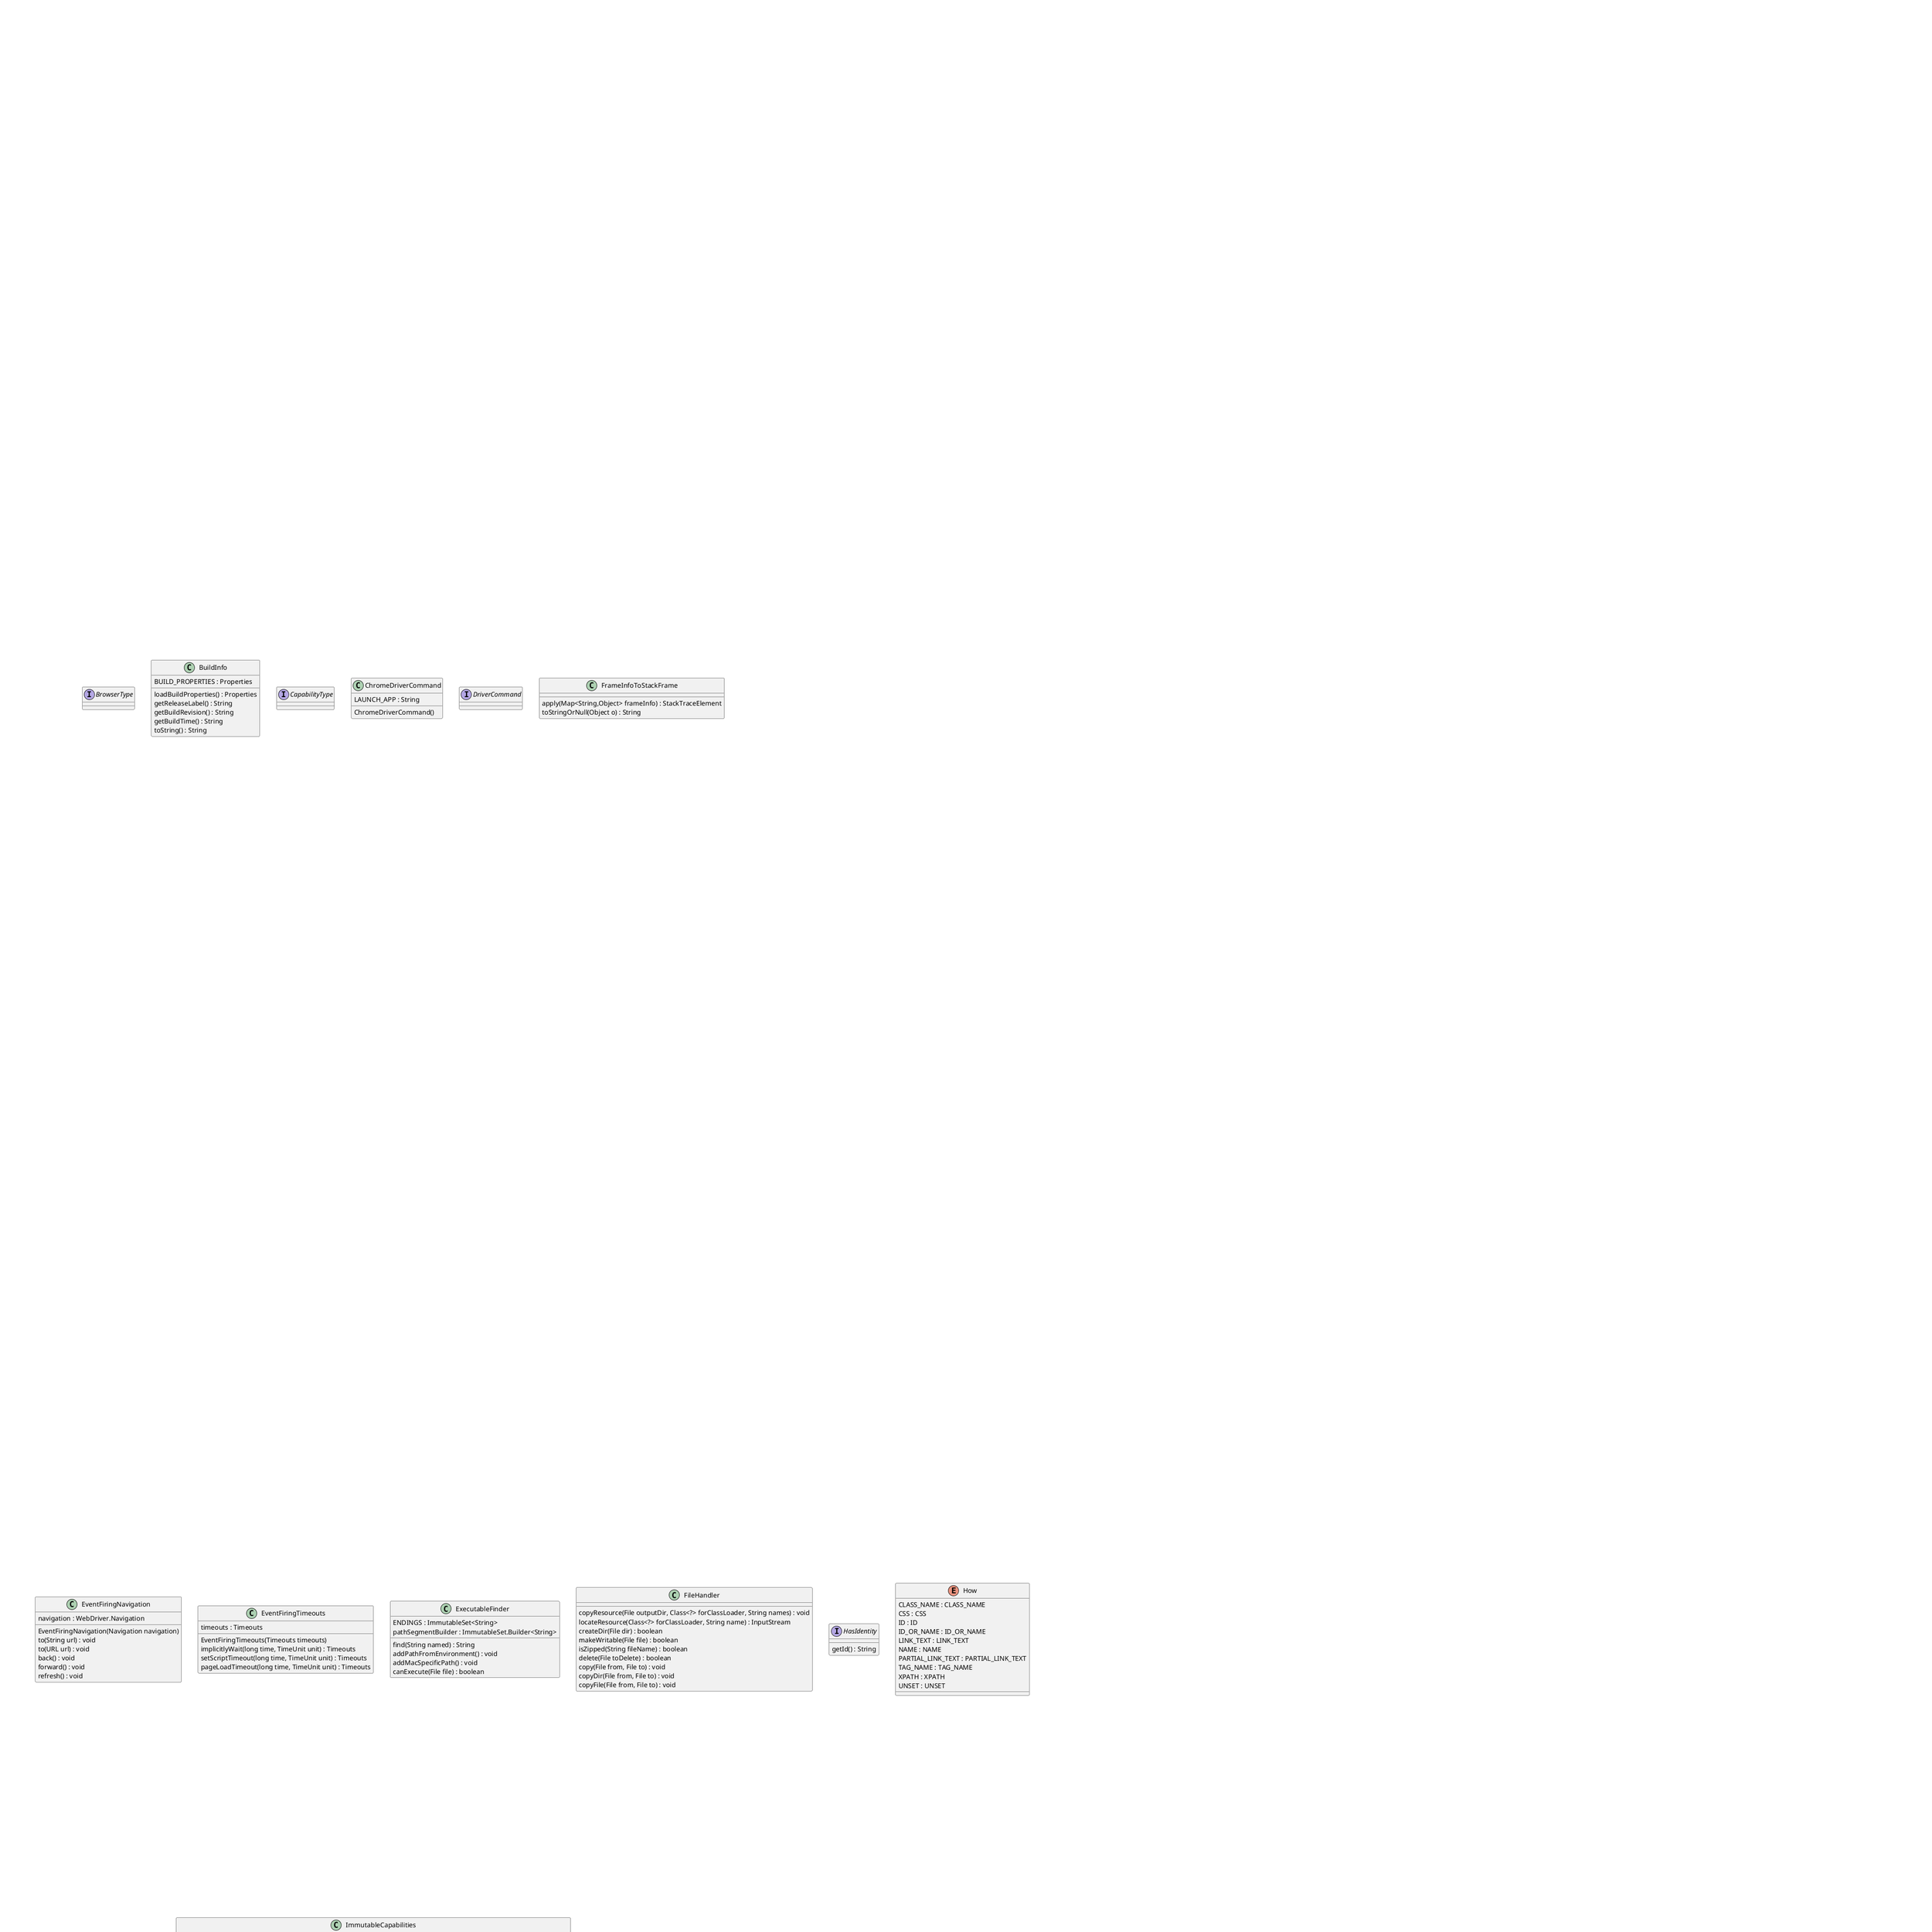 @startuml
abstract class AbstractAnnotations{
	buildBy() : By
	isLookupCached() : boolean
}
abstract class AbstractFindByBuilder{
	buildByFromFindBy(FindBy findBy) : By
	buildByFromShortFindBy(FindBy findBy) : By
	buildByFromLongFindBy(FindBy findBy) : By
	assertValidFindBys(FindBys findBys) : void
	assertValidFindBy(FindBy findBy) : void
	assertValidFindAll(FindAll findBys) : void
	buildIt(Object annotation, Field field) : By
}
abstract class AbstractHttpCommandCodec{
	PATH_SPLITTER : Splitter
	SESSION_ID_PARAM : String
	nameToSpec : ConcurrentHashMap<String,CommandSpec>
	aliases : Map<String,String>
	beanToJsonConverter : BeanToJsonConverter
	jsonToBeanConverter : JsonToBeanConverter
	AbstractHttpCommandCodec()
	encode(Command command) : HttpRequest
	decode(HttpRequest encodedCommand) : Command
	defineCommand(String name, HttpMethod method, String pathPattern) : void
	alias(String commandName, String isAnAliasFor) : void
	defineCommand(String name, CommandSpec spec) : void
	delete(String path) : CommandSpec
	get(String path) : CommandSpec
	post(String path) : CommandSpec
	buildUri(String commandName, SessionId sessionId, Map<String,?> parameters, CommandSpec spec) : String
	getParameter(String parameterName, String commandName, SessionId sessionId, Map<String,?> parameters) : String
	amendParameters(String name, Map<String,?> parameters) : Map<String,?>
}
abstract class AbstractHttpResponseCodec{
	errorCodes : ErrorCodes
	beanToJsonConverter : BeanToJsonConverter
	jsonToBeanConverter : JsonToBeanConverter
	encode(Supplier<HttpResponse> factory, Response response) : HttpResponse
	decode(HttpResponse encodedResponse) : Response
	getValueToEncode(Response response) : Object
	reconstructValue(Response response) : Response
}
abstract class AbstractWebDriverEventListener{
	beforeAlertAccept(WebDriver driver) : void
	afterAlertAccept(WebDriver driver) : void
	afterAlertDismiss(WebDriver driver) : void
	beforeAlertDismiss(WebDriver driver) : void
	beforeNavigateTo(String url, WebDriver driver) : void
	afterNavigateTo(String url, WebDriver driver) : void
	beforeNavigateBack(WebDriver driver) : void
	afterNavigateBack(WebDriver driver) : void
	beforeNavigateForward(WebDriver driver) : void
	afterNavigateForward(WebDriver driver) : void
	beforeNavigateRefresh(WebDriver driver) : void
	afterNavigateRefresh(WebDriver driver) : void
	beforeFindBy(By by, WebElement element, WebDriver driver) : void
	afterFindBy(By by, WebElement element, WebDriver driver) : void
	beforeClickOn(WebElement element, WebDriver driver) : void
	afterClickOn(WebElement element, WebDriver driver) : void
	beforeChangeValueOf(WebElement element, WebDriver driver, CharSequence keysToSend) : void
	afterChangeValueOf(WebElement element, WebDriver driver, CharSequence keysToSend) : void
	beforeScript(String script, WebDriver driver) : void
	afterScript(String script, WebDriver driver) : void
	onException(Throwable throwable, WebDriver driver) : void
}
interface Action{
	perform() : void
}
class Actions{
	LOG : Logger
	driver : WebDriver
	sequences : Map<InputSource,Sequence>
	defaultMouse : PointerInput
	defaultKeyboard : KeyInput
	jsonKeyboard : Keyboard
	jsonMouse : Mouse
	action : CompositeAction
	Actions(WebDriver driver)
	Actions(Keyboard keyboard, Mouse mouse)
	Actions(Keyboard keyboard)
	keyDown(CharSequence key) : Actions
	keyDown(WebElement target, CharSequence key) : Actions
	keyUp(CharSequence key) : Actions
	keyUp(WebElement target, CharSequence key) : Actions
	sendKeys(CharSequence keys) : Actions
	sendKeys(WebElement target, CharSequence keys) : Actions
	asKeys(CharSequence key) : Keys
	sendKeysInTicks(CharSequence keys) : Actions
	addKeyAction(CharSequence key, IntConsumer consumer) : Actions
	clickAndHold(WebElement target) : Actions
	clickAndHold() : Actions
	release(WebElement target) : Actions
	release() : Actions
	click(WebElement target) : Actions
	click() : Actions
	clickInTicks(PointerInput.MouseButton button) : Actions
	focusInTicks(WebElement target) : Actions
	doubleClick(WebElement target) : Actions
	doubleClick() : Actions
	moveToElement(WebElement target) : Actions
	moveToElement(WebElement target, int xOffset, int yOffset) : Actions
	moveInTicks(WebElement target, int xOffset, int yOffset) : Actions
	moveByOffset(int xOffset, int yOffset) : Actions
	contextClick(WebElement target) : Actions
	contextClick() : Actions
	dragAndDrop(WebElement source, WebElement target) : Actions
	dragAndDropBy(WebElement source, int xOffset, int yOffset) : Actions
	pause(long pause) : Actions
	pause(Duration duration) : Actions
	tick(Interaction actions) : Actions
	tick(Action action) : Actions
	build() : Action
	perform() : void
	getSequence(InputSource source) : Sequence
	isBuildingActions() : boolean
}
class AddApplicationCache{
	getDescribedInterface() : Class<?>
	getImplementation(Object value) : InterfaceImplementation
}
class AddFindsByCss{
	getDescribedInterface() : Class<?>
	getImplementation(Object value) : InterfaceImplementation
}
class AddFindsChildByCss{
	getDescribedInterface() : Class<?>
	getImplementation(Object value) : InterfaceImplementation
}
class AddLocationContext{
	getDescribedInterface() : Class<?>
	getImplementation(Object value) : InterfaceImplementation
}
class AddNetworkConnection{
	getDescribedInterface() : Class<?>
	getImplementation(Object value) : InterfaceImplementation
}
class AddRemoteTouchScreen{
	getDescribedInterface() : Class<?>
	getImplementation(Object value) : InterfaceImplementation
}
class AddRotatable{
	getDescribedInterface() : Class<?>
	getImplementation(Object value) : InterfaceImplementation
}
class AddWebStorage{
	getDescribedInterface() : Class<?>
	getImplementation(Object value) : InterfaceImplementation
}
class AjaxElementLocator{
	timeOutInSeconds : int
	clock : Clock
	AjaxElementLocator(SearchContext context, int timeOutInSeconds, AbstractAnnotations annotations)
	AjaxElementLocator(Clock clock, SearchContext context, int timeOutInSeconds, AbstractAnnotations annotations)
	AjaxElementLocator(SearchContext searchContext, Field field, int timeOutInSeconds)
	AjaxElementLocator(Clock clock, SearchContext searchContext, Field field, int timeOutInSeconds)
	findElement() : WebElement
	findElements() : List<WebElement>
	sleepFor() : long
	isElementUsable(WebElement element) : boolean
}
class AjaxElementLocatorFactory{
	searchContext : SearchContext
	timeOutInSeconds : int
	AjaxElementLocatorFactory(SearchContext searchContext, int timeOutInSeconds)
	createLocator(Field field) : ElementLocator
}
interface Alert{
	dismiss() : void
	accept() : void
	getText() : String
	sendKeys(String keysToSend) : void
	setCredentials(Credentials credentials) : void
	authenticateUsing(Credentials credentials) : void
}
class Annotations{
	field : Field
	Annotations(Field field)
	isLookupCached() : boolean
	buildBy() : By
	getField() : Field
	buildByFromDefault() : By
	assertValidAnnotations() : void
}
class ApacheHttpClient{
	MAX_REDIRECTS : int
	url : URL
	targetHost : HttpHost
	client : HttpClient
	ApacheHttpClient(HttpClient client, URL url)
	execute(HttpRequest request, boolean followRedirects) : HttpResponse
	createResponse(org.apache.http.HttpResponse response, HttpContext context) : HttpResponse
	createContext() : HttpContext
	createHttpUriRequest(HttpMethod method, String url) : HttpUriRequest
	fallBackExecute(HttpContext context, HttpUriRequest httpMethod) : org.apache.http.HttpResponse
	followRedirects(HttpClient client, HttpContext context, org.apache.http.HttpResponse response, int redirectCount) : org.apache.http.HttpResponse
	buildUri(HttpContext context, String location) : URI
	isRedirect(org.apache.http.HttpResponse response) : boolean
	close() : void
}
enum AppCacheStatus{
	UNCACHED : UNCACHED
	IDLE : IDLE
	CHECKING : CHECKING
	DOWNLOADING : DOWNLOADING
	UPDATE_READY : UPDATE_READY
	OBSOLETE : OBSOLETE
	value : int
	AppCacheStatus(int value)
	value() : int
	getEnum(int value) : AppCacheStatus
	getEnum(String value) : AppCacheStatus
}
interface ApplicationCache{
	getStatus() : AppCacheStatus
}
enum Architecture{
	X86 : X86
	X64 : X64
	ARM : ARM
	MIPS32 : MIPS32
	MIPS64 : MIPS64
	ANY : ANY
	archIdentifiers : String
	Architecture(String partOfArch)
	is(Architecture compareWith) : boolean
	getDataModel() : int
	toString() : String
	getCurrent() : Architecture
	extractFromSysProperty(String arch) : Architecture
}
class Augmenter{
	logger : Logger
	create(RemoteWebDriver driver, Map<String,AugmenterProvider> augmentors, X objectToAugment) : X
	extractRemoteWebDriver(WebDriver driver) : RemoteWebDriver
	copyFields(Class<?> clazz, Object source, Object target) : void
	copyField(Object source, Object target, Field field) : void
	determineAugmentation(RemoteWebDriver driver, Map<String,AugmenterProvider> augmentors, Object objectToAugment) : CompoundHandler
	performAugmentation(CompoundHandler handler, X from) : X
}
interface AugmenterProvider{
	getDescribedInterface() : Class<?>
	getImplementation(Object value) : InterfaceImplementation
}
abstract class BaseAction{
	where : Locatable
	BaseAction(Locatable actionLocation)
	getTargetElement() : Optional<WebElement>
}
abstract class BaseAugmenter{
	driverAugmentors : Map<String,AugmenterProvider>
	elementAugmentors : Map<String,AugmenterProvider>
	BaseAugmenter()
	addDriverAugmentation(String capabilityName, AugmenterProvider handlerClass) : void
	addElementAugmentation(String capabilityName, AugmenterProvider handlerClass) : void
	augment(WebDriver driver) : WebDriver
	augment(RemoteWebElement element) : WebElement
	create(RemoteWebDriver driver, Map<String,AugmenterProvider> augmentors, X objectToAugment) : X
	extractRemoteWebDriver(WebDriver driver) : RemoteWebDriver
}
class BeanToJsonConverter{
	MAX_DEPTH : int
	convert(Object object) : String
	convertObject(Object object) : JsonElement
	convertObject(Object toConvert, int maxDepth) : JsonElement
	getMethod(Object toConvert, String methodName) : Method
	mapObject(Object toConvert, int maxDepth, boolean skipNulls) : JsonElement
}
interface BrowserType{
}
class BuildInfo{
	BUILD_PROPERTIES : Properties
	loadBuildProperties() : Properties
	getReleaseLabel() : String
	getBuildRevision() : String
	getBuildTime() : String
	toString() : String
}
class ButtonReleaseAction{
	ButtonReleaseAction(Mouse mouse, Locatable locationProvider)
	perform() : void
	asInteractions(PointerInput mouse, KeyInput keyboard) : List<Interaction>
}
abstract class By{
	id(String id) : By
	linkText(String linkText) : By
	partialLinkText(String linkText) : By
	name(String name) : By
	tagName(String name) : By
	xpath(String xpathExpression) : By
	className(String className) : By
	cssSelector(String selector) : By
	findElement(SearchContext context) : WebElement
	equals(Object o) : boolean
	hashCode() : int
	toString() : String
	findElements(SearchContext context) : List<WebElement>
}
class ByAll{
	serialVersionUID : long
	bys : By
	ByAll(By bys)
	findElement(SearchContext context) : WebElement
	findElements(SearchContext context) : List<WebElement>
	toString() : String
}
class ByChained{
	serialVersionUID : long
	bys : By
	ByChained(By bys)
	findElement(SearchContext context) : WebElement
	findElements(SearchContext context) : List<WebElement>
	toString() : String
}
class ByIdOrName{
	serialVersionUID : long
	idFinder : By
	nameFinder : By
	idOrName : String
	ByIdOrName(String idOrName)
	findElement(SearchContext context) : WebElement
	findElements(SearchContext context) : List<WebElement>
	toString() : String
}
interface Capabilities{
	getBrowserName() : String
	getPlatform() : Platform
	getVersion() : String
	isJavascriptEnabled() : boolean
	is(String capabilityName) : boolean
	merge(Capabilities other) : Capabilities
	asMap() : Map<String,?>
	getCapability(String capabilityName) : Object
}
interface CapabilityType{
}
class ChromeDriver{
	locationContext : RemoteLocationContext
	webStorage : RemoteWebStorage
	touchScreen : TouchScreen
	networkConnection : RemoteNetworkConnection
	ChromeDriver()
	ChromeDriver(ChromeDriverService service)
	ChromeDriver(Capabilities capabilities)
	ChromeDriver(ChromeOptions options)
	ChromeDriver(ChromeDriverService service, ChromeOptions options)
	ChromeDriver(ChromeDriverService service, Capabilities capabilities)
	setFileDetector(FileDetector detector) : void
	getLocalStorage() : LocalStorage
	getSessionStorage() : SessionStorage
	location() : Location
	setLocation(Location location) : void
	getTouch() : TouchScreen
	getNetworkConnection() : ConnectionType
	setNetworkConnection(ConnectionType type) : ConnectionType
	launchApp(String id) : void
}
class ChromeDriverCommand{
	LAUNCH_APP : String
	ChromeDriverCommand()
}
class ChromeDriverCommandExecutor{
	CHROME_COMMAND_NAME_TO_URL : ImmutableMap<String,CommandInfo>
	ChromeDriverCommandExecutor(DriverService service)
}
class ChromeDriverService{
	CHROME_DRIVER_EXE_PROPERTY : String
	CHROME_DRIVER_LOG_PROPERTY : String
	CHROME_DRIVER_VERBOSE_LOG_PROPERTY : String
	CHROME_DRIVER_SILENT_OUTPUT_PROPERTY : String
	CHROME_DRIVER_WHITELISTED_IPS_PROPERTY : String
	ChromeDriverService(File executable, int port, ImmutableList<String> args, ImmutableMap<String,String> environment)
	createDefaultService() : ChromeDriverService
}
class ChromeOptions{
	CAPABILITY : String
	binary : String
	args : List<String>
	extensionFiles : List<File>
	extensions : List<String>
	experimentalOptions : Map<String,Object>
	ChromeOptions()
	setBinary(File path) : ChromeOptions
	setBinary(String path) : ChromeOptions
	addArguments(String arguments) : ChromeOptions
	addArguments(List<String> arguments) : ChromeOptions
	addExtensions(File paths) : ChromeOptions
	addExtensions(List<File> paths) : ChromeOptions
	addEncodedExtensions(String encoded) : ChromeOptions
	addEncodedExtensions(List<String> encoded) : ChromeOptions
	setExperimentalOption(String name, Object value) : ChromeOptions
	getExperimentalOption(String name) : Object
	setPageLoadStrategy(PageLoadStrategy strategy) : ChromeOptions
	setUnhandledPromptBehaviour(UnexpectedAlertBehaviour behaviour) : ChromeOptions
	setHeadless(boolean headless) : ChromeOptions
	toCapabilities() : MutableCapabilities
	amendHashCode() : int
	asMap() : Map<String,?>
}
class CircularOutputStream{
	DEFAULT_SIZE : int
	start : int
	end : int
	filled : boolean
	buffer : byte
	CircularOutputStream(int maxSize)
	CircularOutputStream()
	write(int b) : void
	toString() : String
}
class ClasspathExtension{
	loadResourcesUsing : Class<?>
	loadFrom : String
	ClasspathExtension(Class<?> loadResourcesUsing, String loadFrom)
	writeTo(File extensionsDir) : void
}
class ClickAction{
	ClickAction(Mouse mouse, Locatable locationProvider)
	perform() : void
	asInteractions(PointerInput mouse, KeyInput keyboard) : List<Interaction>
}
class ClickAndHoldAction{
	ClickAndHoldAction(Mouse mouse, Locatable locationProvider)
	perform() : void
	asInteractions(PointerInput mouse, KeyInput keyboard) : List<Interaction>
}
interface Clock{
	now() : long
	laterBy(long durationInMillis) : long
	isNowBefore(long endInMillis) : boolean
}
class Color{
	red : int
	green : int
	blue : int
	alpha : double
	CONVERTERS : Converter
	Color(int red, int green, int blue, double alpha)
	fromString(String value) : Color
	setOpacity(double alpha) : void
	asRgb() : String
	asRgba() : String
	asHex() : String
	getColor() : java.awt.Color
	toString() : String
	equals(Object other) : boolean
	hashCode() : int
}
enum Colors{
	TRANSPARENT : TRANSPARENT
	ALICEBLUE : ALICEBLUE
	ANTIQUEWHITE : ANTIQUEWHITE
	AQUA : AQUA
	AQUAMARINE : AQUAMARINE
	AZURE : AZURE
	BEIGE : BEIGE
	BISQUE : BISQUE
	BLACK : BLACK
	BLANCHEDALMOND : BLANCHEDALMOND
	BLUE : BLUE
	BLUEVIOLET : BLUEVIOLET
	BROWN : BROWN
	BURLYWOOD : BURLYWOOD
	CADETBLUE : CADETBLUE
	CHARTREUSE : CHARTREUSE
	CHOCOLATE : CHOCOLATE
	CORAL : CORAL
	CORNFLOWERBLUE : CORNFLOWERBLUE
	CORNSILK : CORNSILK
	CRIMSON : CRIMSON
	CYAN : CYAN
	DARKBLUE : DARKBLUE
	DARKCYAN : DARKCYAN
	DARKGOLDENROD : DARKGOLDENROD
	DARKGRAY : DARKGRAY
	DARKGREEN : DARKGREEN
	DARKGREY : DARKGREY
	DARKKHAKI : DARKKHAKI
	DARKMAGENTA : DARKMAGENTA
	DARKOLIVEGREEN : DARKOLIVEGREEN
	DARKORANGE : DARKORANGE
	DARKORCHID : DARKORCHID
	DARKRED : DARKRED
	DARKSALMON : DARKSALMON
	DARKSEAGREEN : DARKSEAGREEN
	DARKSLATEBLUE : DARKSLATEBLUE
	DARKSLATEGRAY : DARKSLATEGRAY
	DARKSLATEGREY : DARKSLATEGREY
	DARKTURQUOISE : DARKTURQUOISE
	DARKVIOLET : DARKVIOLET
	DEEPPINK : DEEPPINK
	DEEPSKYBLUE : DEEPSKYBLUE
	DIMGRAY : DIMGRAY
	DIMGREY : DIMGREY
	DODGERBLUE : DODGERBLUE
	FIREBRICK : FIREBRICK
	FLORALWHITE : FLORALWHITE
	FORESTGREEN : FORESTGREEN
	FUCHSIA : FUCHSIA
	GAINSBORO : GAINSBORO
	GHOSTWHITE : GHOSTWHITE
	GOLD : GOLD
	GOLDENROD : GOLDENROD
	GRAY : GRAY
	GREY : GREY
	GREEN : GREEN
	GREENYELLOW : GREENYELLOW
	HONEYDEW : HONEYDEW
	HOTPINK : HOTPINK
	INDIANRED : INDIANRED
	INDIGO : INDIGO
	IVORY : IVORY
	KHAKI : KHAKI
	LAVENDER : LAVENDER
	LAVENDERBLUSH : LAVENDERBLUSH
	LAWNGREEN : LAWNGREEN
	LEMONCHIFFON : LEMONCHIFFON
	LIGHTBLUE : LIGHTBLUE
	LIGHTCORAL : LIGHTCORAL
	LIGHTCYAN : LIGHTCYAN
	LIGHTGOLDENRODYELLOW : LIGHTGOLDENRODYELLOW
	LIGHTGRAY : LIGHTGRAY
	LIGHTGREEN : LIGHTGREEN
	LIGHTGREY : LIGHTGREY
	LIGHTPINK : LIGHTPINK
	LIGHTSALMON : LIGHTSALMON
	LIGHTSEAGREEN : LIGHTSEAGREEN
	LIGHTSKYBLUE : LIGHTSKYBLUE
	LIGHTSLATEGRAY : LIGHTSLATEGRAY
	LIGHTSLATEGREY : LIGHTSLATEGREY
	LIGHTSTEELBLUE : LIGHTSTEELBLUE
	LIGHTYELLOW : LIGHTYELLOW
	LIME : LIME
	LIMEGREEN : LIMEGREEN
	LINEN : LINEN
	MAGENTA : MAGENTA
	MAROON : MAROON
	MEDIUMAQUAMARINE : MEDIUMAQUAMARINE
	MEDIUMBLUE : MEDIUMBLUE
	MEDIUMORCHID : MEDIUMORCHID
	MEDIUMPURPLE : MEDIUMPURPLE
	MEDIUMSEAGREEN : MEDIUMSEAGREEN
	MEDIUMSLATEBLUE : MEDIUMSLATEBLUE
	MEDIUMSPRINGGREEN : MEDIUMSPRINGGREEN
	MEDIUMTURQUOISE : MEDIUMTURQUOISE
	MEDIUMVIOLETRED : MEDIUMVIOLETRED
	MIDNIGHTBLUE : MIDNIGHTBLUE
	MINTCREAM : MINTCREAM
	MISTYROSE : MISTYROSE
	MOCCASIN : MOCCASIN
	NAVAJOWHITE : NAVAJOWHITE
	NAVY : NAVY
	OLDLACE : OLDLACE
	OLIVE : OLIVE
	OLIVEDRAB : OLIVEDRAB
	ORANGE : ORANGE
	ORANGERED : ORANGERED
	ORCHID : ORCHID
	PALEGOLDENROD : PALEGOLDENROD
	PALEGREEN : PALEGREEN
	PALETURQUOISE : PALETURQUOISE
	PALEVIOLETRED : PALEVIOLETRED
	PAPAYAWHIP : PAPAYAWHIP
	PEACHPUFF : PEACHPUFF
	PERU : PERU
	PINK : PINK
	PLUM : PLUM
	POWDERBLUE : POWDERBLUE
	PURPLE : PURPLE
	REBECCAPURPLE : REBECCAPURPLE
	RED : RED
	ROSYBROWN : ROSYBROWN
	ROYALBLUE : ROYALBLUE
	SADDLEBROWN : SADDLEBROWN
	SALMON : SALMON
	SANDYBROWN : SANDYBROWN
	SEAGREEN : SEAGREEN
	SEASHELL : SEASHELL
	SIENNA : SIENNA
	SILVER : SILVER
	SKYBLUE : SKYBLUE
	SLATEBLUE : SLATEBLUE
	SLATEGRAY : SLATEGRAY
	SLATEGREY : SLATEGREY
	SNOW : SNOW
	SPRINGGREEN : SPRINGGREEN
	STEELBLUE : STEELBLUE
	TAN : TAN
	TEAL : TEAL
	THISTLE : THISTLE
	TOMATO : TOMATO
	TURQUOISE : TURQUOISE
	VIOLET : VIOLET
	WHEAT : WHEAT
	WHITE : WHITE
	WHITESMOKE : WHITESMOKE
	YELLOW : YELLOW
	YELLOWGREEN : YELLOWGREEN
	colorValue : Color
	Colors(Color colorValue)
	getColorValue() : Color
}
class Command{
	sessionId : SessionId
	name : String
	parameters : Map<String,?>
	Command(SessionId sessionId, String name)
	Command(SessionId sessionId, String name, Map<String,?> parameters)
	getSessionId() : SessionId
	getName() : String
	getParameters() : Map<String,?>
	toString() : String
}
interface CommandCodec{
	encode(Command command) : T
	decode(T encodedCommand) : Command
	defineCommand(String name, HttpMethod method, String pathPattern) : void
	alias(String commandName, String isAnAliasFor) : void
}
interface CommandExecutor{
	execute(Command command) : Response
}
class CommandInfo{
	url : String
	method : HttpMethod
	CommandInfo(String url, HttpMethod method)
	getUrl() : String
	getMethod() : HttpMethod
}
class CommandLine{
	process : OsProcess
	CommandLine(String executable, String args)
	CommandLine(String cmdarray)
	getEnvironment() : Map<String,String>
	setEnvironmentVariables(Map<String,String> environment) : void
	setEnvironmentVariable(String name, String value) : void
	setDynamicLibraryPath(String newLibraryPath) : void
	updateDynamicLibraryPath(String extraPath) : void
	getLibraryPathPropertyName() : String
	executeAsync() : void
	execute() : void
	waitFor() : void
	waitFor(long timeout) : void
	isSuccessful() : boolean
	getExitCode() : int
	getStdOut() : String
	destroy() : int
	isRunning() : boolean
	setInput(String allInput) : void
	setWorkingDirectory(String workingDirectory) : void
	toString() : String
	copyOutputTo(OutputStream out) : void
	checkForError() : void
}
class CompositeAction{
	actionsList : List<Action>
	perform() : void
	addAction(Action action) : CompositeAction
	getNumberOfActions() : int
	asInteractions(PointerInput mouse, KeyInput keyboard) : List<Interaction>
}
class CompositeLocalLogs{
	predefinedTypeLogger : LocalLogs
	allTypesLogger : LocalLogs
	CompositeLocalLogs(LocalLogs predefinedTypeLogger, LocalLogs allTypesLogger)
	get(String logType) : LogEntries
	getAvailableLogTypes() : Set<String>
	addEntry(String logType, LogEntry entry) : void
}
class ConnectionClosedException{
	ConnectionClosedException(String message)
}
interface ContextAware{
	context(String name) : WebDriver
	getContextHandles() : Set<String>
	getContext() : String
}
class ContextClickAction{
	ContextClickAction(Mouse mouse, Locatable where)
	perform() : void
	asInteractions(PointerInput mouse, KeyInput keyboard) : List<Interaction>
}
class Cookie{
	serialVersionUID : long
	name : String
	value : String
	path : String
	domain : String
	expiry : Date
	isSecure : boolean
	isHttpOnly : boolean
	Cookie(String name, String value, String path, Date expiry)
	Cookie(String name, String value, String domain, String path, Date expiry)
	Cookie(String name, String value, String domain, String path, Date expiry, boolean isSecure)
	Cookie(String name, String value, String domain, String path, Date expiry, boolean isSecure, boolean isHttpOnly)
	Cookie(String name, String value)
	Cookie(String name, String value, String path)
	getName() : String
	getValue() : String
	getDomain() : String
	getPath() : String
	isSecure() : boolean
	isHttpOnly() : boolean
	getExpiry() : Date
	stripPort(String domain) : String
	validate() : void
	toString() : String
	equals(Object o) : boolean
	hashCode() : int
}
interface Coordinates{
	onScreen() : Point
	inViewPort() : Point
	onPage() : Point
	getAuxiliary() : Object
}
class CoordinatesUtils{
	paramsFromCoordinates(Coordinates where) : Map<String,Object>
}
interface Credentials{
}
class DefaultElementLocator{
	searchContext : SearchContext
	shouldCache : boolean
	by : By
	cachedElement : WebElement
	cachedElementList : List<WebElement>
	DefaultElementLocator(SearchContext searchContext, Field field)
	DefaultElementLocator(SearchContext searchContext, AbstractAnnotations annotations)
	findElement() : WebElement
	findElements() : List<WebElement>
	toString() : String
}
class DefaultElementLocatorFactory{
	searchContext : SearchContext
	DefaultElementLocatorFactory(SearchContext searchContext)
	createLocator(Field field) : ElementLocator
}
class DefaultFieldDecorator{
	factory : ElementLocatorFactory
	DefaultFieldDecorator(ElementLocatorFactory factory)
	decorate(ClassLoader loader, Field field) : Object
	isDecoratableList(Field field) : boolean
	proxyForLocator(ClassLoader loader, ElementLocator locator) : WebElement
	proxyForListLocator(ClassLoader loader, ElementLocator locator) : List<WebElement>
}
class DefaultNetworkInterfaceProvider{
	cachedInterfaces : List<NetworkInterface>
	DefaultNetworkInterfaceProvider()
	getNetworkInterfaces() : Iterable<NetworkInterface>
	getLocalInterfaceName() : String
	getLoInterface() : NetworkInterface
}
class DesiredCapabilities{
	DesiredCapabilities(String browser, String version, Platform platform)
	DesiredCapabilities()
	DesiredCapabilities(Map<String,?> rawMap)
	DesiredCapabilities(Capabilities other)
	DesiredCapabilities(Capabilities others)
	setBrowserName(String browserName) : void
	setVersion(String version) : void
	setPlatform(Platform platform) : void
	setJavascriptEnabled(boolean javascriptEnabled) : void
	acceptInsecureCerts() : boolean
	setAcceptInsecureCerts(boolean acceptInsecureCerts) : void
	merge(Capabilities extraCapabilities) : DesiredCapabilities
	android() : DesiredCapabilities
	chrome() : DesiredCapabilities
	firefox() : DesiredCapabilities
	htmlUnit() : DesiredCapabilities
	edge() : DesiredCapabilities
	internetExplorer() : DesiredCapabilities
	iphone() : DesiredCapabilities
	ipad() : DesiredCapabilities
	opera() : DesiredCapabilities
	operaBlink() : DesiredCapabilities
	safari() : DesiredCapabilities
	phantomjs() : DesiredCapabilities
}
class DeviceRotation{
	x : int
	y : int
	z : int
	DeviceRotation(int x, int y, int z)
	DeviceRotation(Map<String,Number> map)
	validateParameters(int x, int y, int z) : void
	getX() : int
	getY() : int
	getZ() : int
	parameters() : Map<String,Integer>
	equals(Object o) : boolean
	hashCode() : int
}
enum Dialect{
	OSS : OSS
	W3C : W3C
	getCommandCodec() : CommandCodec<HttpRequest>
	getResponseCodec() : ResponseCodec<HttpResponse>
	getEncodedElementKey() : String
}
class Dimension{
	width : int
	height : int
	Dimension(int width, int height)
	getWidth() : int
	getHeight() : int
	equals(Object o) : boolean
	hashCode() : int
	toString() : String
}
abstract class DisplayAction{
	DisplayAction(Locatable locationProvider)
	getActionLocation() : Coordinates
}
class DoubleClickAction{
	DoubleClickAction(Mouse mouse, Locatable locationProvider)
	perform() : void
	asInteractions(PointerInput mouse, KeyInput keyboard) : List<Interaction>
}
class DoubleTapAction{
	DoubleTapAction(TouchScreen touchScreen, Locatable locationProvider)
	perform() : void
}
class DownAction{
	x : int
	y : int
	DownAction(TouchScreen touchScreen, int x, int y)
	perform() : void
}
interface DriverCommand{
}
class DriverCommandExecutor{
	service : DriverService
	DriverCommandExecutor(DriverService service)
	DriverCommandExecutor(DriverService service, Map<String,CommandInfo> additionalCommands)
	execute(Command command) : Response
}
class DriverService{
	url : URL
	lock : ReentrantLock
	process : CommandLine
	executable : String
	args : ImmutableList<String>
	environment : ImmutableMap<String,String>
	outputStream : OutputStream
	DriverService(File executable, int port, ImmutableList<String> args, ImmutableMap<String,String> environment)
	getUrl(int port) : URL
	getUrl() : URL
	findExecutable(String exeName, String exeProperty, String exeDocs, String exeDownload) : File
	checkExecutable(File exe) : void
	isRunning() : boolean
	start() : void
	waitUntilAvailable() : void
	stop() : void
	sendOutputTo(OutputStream outputStream) : void
	getOutputStream() : OutputStream
}
class Duration{
	time : long
	unit : TimeUnit
	Duration(long time, TimeUnit unit)
	equals(Object o) : boolean
	hashCode() : int
	toString() : String
	in(TimeUnit unit) : long
}
class EdgeDriver{
	EdgeDriver()
	EdgeDriver(EdgeDriverService service)
	EdgeDriver(Capabilities capabilities)
	EdgeDriver(EdgeOptions options)
	EdgeDriver(EdgeDriverService service, EdgeOptions options)
	EdgeDriver(EdgeDriverService service, Capabilities capabilities)
}
class EdgeDriverService{
	EDGE_DRIVER_EXE_PROPERTY : String
	EDGE_DRIVER_LOG_PROPERTY : String
	EDGE_DRIVER_VERBOSE_LOG_PROPERTY : String
	EdgeDriverService(File executable, int port, ImmutableList<String> args, ImmutableMap<String,String> environment)
	createDefaultService() : EdgeDriverService
}
class EdgeOptions{
	CAPABILITY : String
	EdgeOptions()
	setPageLoadStrategy(String strategy) : void
	toCapabilities() : MutableCapabilities
}
class ElementClickInterceptedException{
	ElementClickInterceptedException(String message)
	ElementClickInterceptedException(String message, Throwable cause)
}
interface ElementLocator{
	findElement() : WebElement
	findElements() : List<WebElement>
}
interface ElementLocatorFactory{
	createLocator(Field field) : ElementLocator
}
class ElementNotInteractableException{
	ElementNotInteractableException(String message)
	ElementNotInteractableException(String message, Throwable cause)
}
class ElementNotSelectableException{
	ElementNotSelectableException(String message)
	ElementNotSelectableException(String message, Throwable cause)
}
class ElementNotVisibleException{
	ElementNotVisibleException(String message)
	ElementNotVisibleException(String message, Throwable cause)
}
enum ElementScrollBehavior{
	TOP : TOP
	BOTTOM : BOTTOM
	value : int
	ElementScrollBehavior(int value)
	toString() : String
	fromString(String text) : ElementScrollBehavior
	getValue() : int
}
interface Encodable{
	encode() : Map<String,Object>
}
interface EphemeralPortRangeDetector{
	getLowestEphemeralPort() : int
	getHighestEphemeralPort() : int
}
class ErrorCodes{
	SUCCESS_STRING : String
	SUCCESS : int
	NO_SUCH_SESSION : int
	NO_SUCH_ELEMENT : int
	NO_SUCH_FRAME : int
	UNKNOWN_COMMAND : int
	STALE_ELEMENT_REFERENCE : int
	ELEMENT_NOT_VISIBLE : int
	INVALID_ELEMENT_STATE : int
	UNHANDLED_ERROR : int
	ELEMENT_NOT_SELECTABLE : int
	JAVASCRIPT_ERROR : int
	XPATH_LOOKUP_ERROR : int
	TIMEOUT : int
	NO_SUCH_WINDOW : int
	INVALID_COOKIE_DOMAIN : int
	UNABLE_TO_SET_COOKIE : int
	UNEXPECTED_ALERT_PRESENT : int
	NO_ALERT_PRESENT : int
	ASYNC_SCRIPT_TIMEOUT : int
	INVALID_ELEMENT_COORDINATES : int
	IME_NOT_AVAILABLE : int
	IME_ENGINE_ACTIVATION_FAILED : int
	INVALID_SELECTOR_ERROR : int
	SESSION_NOT_CREATED : int
	MOVE_TARGET_OUT_OF_BOUNDS : int
	INVALID_XPATH_SELECTOR : int
	INVALID_XPATH_SELECTOR_RETURN_TYPER : int
	ELEMENT_NOT_INTERACTABLE : int
	INVALID_ARGUMENT : int
	NO_SUCH_COOKIE : int
	UNABLE_TO_CAPTURE_SCREEN : int
	ELEMENT_CLICK_INTERCEPTED : int
	METHOD_NOT_ALLOWED : int
	log : Logger
	KNOWN_ERRORS : ImmutableSet<KnownError>
	toState(Integer status) : String
	toStatus(String webdriverState, Optional<Integer> httpStatus) : int
	getExceptionType(int statusCode) : Class<?>
	getExceptionType(String webdriverState) : Class<?>
	toStatusCode(Throwable e) : int
	isMappableError(Throwable rootCause) : boolean
}
class ErrorHandler{
	MESSAGE : String
	SCREEN_SHOT : String
	CLASS : String
	STACK_TRACE : String
	LINE_NUMBER : String
	METHOD_NAME : String
	CLASS_NAME : String
	FILE_NAME : String
	UNKNOWN_CLASS : String
	UNKNOWN_METHOD : String
	UNKNOWN_FILE : String
	errorCodes : ErrorCodes
	includeServerErrors : boolean
	ErrorHandler()
	ErrorHandler(boolean includeServerErrors)
	ErrorHandler(ErrorCodes codes, boolean includeServerErrors)
	isIncludeServerErrors() : boolean
	setIncludeServerErrors(boolean includeServerErrors) : void
	throwIfResponseFailed(Response response, long duration) : Response
}
class UnknownServerException{
	UnknownServerException(String s)
}
class FrameInfoToStackFrame{
	apply(Map<String,Object> frameInfo) : StackTraceElement
	toStringOrNull(Object o) : String
}
class EventFiringKeyboard{
	driver : WebDriver
	dispatcher : WebDriverEventListener
	keyboard : Keyboard
	EventFiringKeyboard(WebDriver driver, WebDriverEventListener dispatcher)
	sendKeys(CharSequence keysToSend) : void
	pressKey(CharSequence keyToPress) : void
	releaseKey(CharSequence keyToRelease) : void
}
class EventFiringMouse{
	driver : WebDriver
	dispatcher : WebDriverEventListener
	mouse : Mouse
	EventFiringMouse(WebDriver driver, WebDriverEventListener dispatcher)
	click(Coordinates where) : void
	doubleClick(Coordinates where) : void
	mouseDown(Coordinates where) : void
	mouseUp(Coordinates where) : void
	mouseMove(Coordinates where) : void
	mouseMove(Coordinates where, long xOffset, long yOffset) : void
	contextClick(Coordinates where) : void
}
class EventFiringTouch{
	driver : WebDriver
	dispatcher : WebDriverEventListener
	touchScreen : TouchScreen
	EventFiringTouch(WebDriver driver, WebDriverEventListener dispatcher)
	singleTap(Coordinates where) : void
	down(int x, int y) : void
	up(int x, int y) : void
	move(int x, int y) : void
	scroll(Coordinates where, int xOffset, int yOffset) : void
	doubleTap(Coordinates where) : void
	longPress(Coordinates where) : void
	scroll(int xOffset, int yOffset) : void
	flick(int xSpeed, int ySpeed) : void
	flick(Coordinates where, int xOffset, int yOffset, int speed) : void
}
class EventFiringWebDriver{
	driver : WebDriver
	eventListeners : List<WebDriverEventListener>
	dispatcher : WebDriverEventListener
	EventFiringWebDriver(WebDriver driver)
	extractInterfaces(Object object) : Class<?>
	extractInterfaces(Set<Class<?>> addTo, Class<?> clazz) : void
	register(WebDriverEventListener eventListener) : EventFiringWebDriver
	unregister(WebDriverEventListener eventListener) : EventFiringWebDriver
	getWrappedDriver() : WebDriver
	get(String url) : void
	getCurrentUrl() : String
	getTitle() : String
	findElements(By by) : List<WebElement>
	findElement(By by) : WebElement
	getPageSource() : String
	close() : void
	quit() : void
	getWindowHandles() : Set<String>
	getWindowHandle() : String
	executeScript(String script, Object args) : Object
	executeAsyncScript(String script, Object args) : Object
	unpackWrappedArgs(Object args) : Object
	unpackWrappedElement(Object arg) : Object
}
class EventFiringWebElement{
	element : WebElement
	underlyingElement : WebElement
	EventFiringWebElement(WebElement element)
	click() : void
	submit() : void
	sendKeys(CharSequence keysToSend) : void
	clear() : void
	getTagName() : String
	getAttribute(String name) : String
	isSelected() : boolean
	isEnabled() : boolean
	getText() : String
	isDisplayed() : boolean
	getLocation() : Point
	getSize() : Dimension
	getRect() : Rectangle
	getCssValue(String propertyName) : String
	findElement(By by) : WebElement
	findElements(By by) : List<WebElement>
	getWrappedElement() : WebElement
	equals(Object obj) : boolean
	hashCode() : int
	toString() : String
	getWrappedDriver() : WebDriver
	getCoordinates() : Coordinates
	getScreenshotAs(OutputType<X> outputType) : X
}
class EventFiringNavigation{
	navigation : WebDriver.Navigation
	EventFiringNavigation(Navigation navigation)
	to(String url) : void
	to(URL url) : void
	back() : void
	forward() : void
	refresh() : void
}
class EventFiringOptions{
	options : Options
	EventFiringOptions(Options options)
	logs() : Logs
	addCookie(Cookie cookie) : void
	deleteCookieNamed(String name) : void
	deleteCookie(Cookie cookie) : void
	deleteAllCookies() : void
	getCookies() : Set<Cookie>
	getCookieNamed(String name) : Cookie
	timeouts() : Timeouts
	ime() : ImeHandler
	window() : Window
}
class EventFiringTimeouts{
	timeouts : Timeouts
	EventFiringTimeouts(Timeouts timeouts)
	implicitlyWait(long time, TimeUnit unit) : Timeouts
	setScriptTimeout(long time, TimeUnit unit) : Timeouts
	pageLoadTimeout(long time, TimeUnit unit) : Timeouts
}
class EventFiringTargetLocator{
	targetLocator : TargetLocator
	EventFiringTargetLocator(TargetLocator targetLocator)
	frame(int frameIndex) : WebDriver
	frame(String frameName) : WebDriver
	frame(WebElement frameElement) : WebDriver
	parentFrame() : WebDriver
	window(String windowName) : WebDriver
	defaultContent() : WebDriver
	activeElement() : WebElement
	alert() : Alert
}
class EventFiringWindow{
	window : Window
	EventFiringWindow(Window window)
	setSize(Dimension targetSize) : void
	setPosition(Point targetLocation) : void
	getSize() : Dimension
	getPosition() : Point
	maximize() : void
	fullscreen() : void
}
class EventFiringAlert{
	alert : Alert
	EventFiringAlert(Alert alert)
	dismiss() : void
	accept() : void
	getText() : String
	sendKeys(String keysToSend) : void
	setCredentials(Credentials credentials) : void
	authenticateUsing(Credentials credentials) : void
}
enum EventType{
	HTTP_COMMAND : HTTP_COMMAND
	YIELD_TO_PAGE_LOAD : YIELD_TO_PAGE_LOAD
}
class Executable{
	binary : File
	version : String
	channel : FirefoxBinary.Channel
	Executable(File userSpecifiedBinaryPath)
	getDirectory() : File
	getFile() : File
	getPath() : String
	getVersion() : String
	getChannel() : FirefoxBinary.Channel
	loadApplicationIni() : void
	loadChannelPref() : void
	getResource(String resourceName) : Optional<Path>
}
class ExecutableFinder{
	ENDINGS : ImmutableSet<String>
	pathSegmentBuilder : ImmutableSet.Builder<String>
	find(String named) : String
	addPathFromEnvironment() : void
	addMacSpecificPath() : void
	canExecute(File file) : boolean
}
interface ExecuteMethod{
	execute(String commandName, Map<String,?> parameters) : Object
}
interface ExpectedCondition{
}
class ExpectedConditions{
	log : Logger
	ExpectedConditions()
	titleIs(String title) : ExpectedCondition<Boolean>
	titleContains(String title) : ExpectedCondition<Boolean>
	urlToBe(String url) : ExpectedCondition<Boolean>
	urlContains(String fraction) : ExpectedCondition<Boolean>
	urlMatches(String regex) : ExpectedCondition<Boolean>
	presenceOfElementLocated(By locator) : ExpectedCondition<WebElement>
	visibilityOfElementLocated(By locator) : ExpectedCondition<WebElement>
	visibilityOfAllElementsLocatedBy(By locator) : ExpectedCondition<List<WebElement>>
	visibilityOfAllElements(List<WebElement> elements) : ExpectedCondition<List<WebElement>>
	visibilityOf(WebElement element) : ExpectedCondition<WebElement>
	elementIfVisible(WebElement element) : WebElement
	presenceOfAllElementsLocatedBy(By locator) : ExpectedCondition<List<WebElement>>
	textToBePresentInElement(WebElement element, String text) : ExpectedCondition<Boolean>
	textToBePresentInElement(By locator, String text) : ExpectedCondition<Boolean>
	textToBePresentInElementLocated(By locator, String text) : ExpectedCondition<Boolean>
	textToBePresentInElementValue(WebElement element, String text) : ExpectedCondition<Boolean>
	textToBePresentInElementValue(By locator, String text) : ExpectedCondition<Boolean>
	frameToBeAvailableAndSwitchToIt(String frameLocator) : ExpectedCondition<WebDriver>
	frameToBeAvailableAndSwitchToIt(By locator) : ExpectedCondition<WebDriver>
	frameToBeAvailableAndSwitchToIt(int frameLocator) : ExpectedCondition<WebDriver>
	frameToBeAvailableAndSwitchToIt(WebElement frameLocator) : ExpectedCondition<WebDriver>
	invisibilityOfElementLocated(By locator) : ExpectedCondition<Boolean>
	invisibilityOfElementWithText(By locator, String text) : ExpectedCondition<Boolean>
	elementToBeClickable(By locator) : ExpectedCondition<WebElement>
	elementToBeClickable(WebElement element) : ExpectedCondition<WebElement>
	stalenessOf(WebElement element) : ExpectedCondition<Boolean>
	refreshed(ExpectedCondition<T> condition) : ExpectedCondition<T>
	elementToBeSelected(WebElement element) : ExpectedCondition<Boolean>
	elementSelectionStateToBe(WebElement element, boolean selected) : ExpectedCondition<Boolean>
	elementToBeSelected(By locator) : ExpectedCondition<Boolean>
	elementSelectionStateToBe(By locator, boolean selected) : ExpectedCondition<Boolean>
	alertIsPresent() : ExpectedCondition<Alert>
	numberOfwindowsToBe(int expectedNumberOfWindows) : ExpectedCondition<Boolean>
	numberOfWindowsToBe(int expectedNumberOfWindows) : ExpectedCondition<Boolean>
	not(ExpectedCondition<?> condition) : ExpectedCondition<Boolean>
	findElement(By by, WebDriver driver) : WebElement
	findElements(By by, WebDriver driver) : List<WebElement>
	attributeToBe(By locator, String attribute, String value) : ExpectedCondition<Boolean>
	textToBe(By locator, String value) : ExpectedCondition<Boolean>
	textMatches(By locator, Pattern pattern) : ExpectedCondition<Boolean>
	numberOfElementsToBeMoreThan(By locator, Integer number) : ExpectedCondition<List<WebElement>>
	numberOfElementsToBeLessThan(By locator, Integer number) : ExpectedCondition<List<WebElement>>
	numberOfElementsToBe(By locator, Integer number) : ExpectedCondition<List<WebElement>>
	attributeToBe(WebElement element, String attribute, String value) : ExpectedCondition<Boolean>
	attributeContains(WebElement element, String attribute, String value) : ExpectedCondition<Boolean>
	attributeContains(By locator, String attribute, String value) : ExpectedCondition<Boolean>
	attributeToBeNotEmpty(WebElement element, String attribute) : ExpectedCondition<Boolean>
	getAttributeOrCssValue(WebElement element, String name) : Optional<String>
	visibilityOfNestedElementsLocatedBy(By parent, By childLocator) : ExpectedCondition<List<WebElement>>
	visibilityOfNestedElementsLocatedBy(WebElement element, By childLocator) : ExpectedCondition<List<WebElement>>
	presenceOfNestedElementLocatedBy(By locator, By childLocator) : ExpectedCondition<WebElement>
	presenceOfNestedElementLocatedBy(WebElement element, By childLocator) : ExpectedCondition<WebElement>
	presenceOfNestedElementsLocatedBy(By parent, By childLocator) : ExpectedCondition<List<WebElement>>
	invisibilityOfAllElements(List<WebElement> elements) : ExpectedCondition<Boolean>
	invisibilityOf(WebElement element) : ExpectedCondition<Boolean>
	isInvisible(WebElement element) : boolean
	or(ExpectedCondition<?> conditions) : ExpectedCondition<Boolean>
	and(ExpectedCondition<?> conditions) : ExpectedCondition<Boolean>
	javaScriptThrowsNoExceptions(String javaScript) : ExpectedCondition<Boolean>
	jsReturnsValue(String javaScript) : ExpectedCondition<Object>
}
interface Extension{
	writeTo(File parentDirectory) : void
}
interface ExtensionConnection{
	start() : void
	isConnected() : boolean
	quit() : void
	getAddressOfRemoteServer() : URI
}
interface FieldDecorator{
	decorate(ClassLoader loader, Field field) : Object
}
interface FileDetector{
	getLocalFile(CharSequence keys) : File
}
class FileExtension{
	EM_NAMESPACE_URI : String
	toInstall : File
	FileExtension(File toInstall)
	writeTo(File extensionsDir) : void
	obtainRootDirectory(File extensionToInstall) : File
	getExtensionId(File root) : String
	readIdFromManifestJson(File root) : String
	readIdFromInstallRdf(File root) : String
}
class FileHandler{
	copyResource(File outputDir, Class<?> forClassLoader, String names) : void
	locateResource(Class<?> forClassLoader, String name) : InputStream
	createDir(File dir) : boolean
	makeWritable(File file) : boolean
	isZipped(String fileName) : boolean
	delete(File toDelete) : boolean
	copy(File from, File to) : void
	copyDir(File from, File to) : void
	copyFile(File from, File to) : void
}
interface FindsByClassName{
	findElementByClassName(String using) : WebElement
	findElementsByClassName(String using) : List<WebElement>
}
interface FindsByCssSelector{
	findElementByCssSelector(String using) : WebElement
	findElementsByCssSelector(String using) : List<WebElement>
}
interface FindsById{
	findElementById(String using) : WebElement
	findElementsById(String using) : List<WebElement>
}
interface FindsByLinkText{
	findElementByLinkText(String using) : WebElement
	findElementsByLinkText(String using) : List<WebElement>
	findElementByPartialLinkText(String using) : WebElement
	findElementsByPartialLinkText(String using) : List<WebElement>
}
interface FindsByName{
	findElementByName(String using) : WebElement
	findElementsByName(String using) : List<WebElement>
}
interface FindsByTagName{
	findElementByTagName(String using) : WebElement
	findElementsByTagName(String using) : List<WebElement>
}
interface FindsByXPath{
	findElementByXPath(String using) : WebElement
	findElementsByXPath(String using) : List<WebElement>
}
class FirefoxBinary{
	NO_FOCUS_LIBRARY_NAME : String
	PATH_PREFIX : String
	extraEnv : Map<String,String>
	extraOptions : List<String>
	executable : Executable
	process : CommandLine
	stream : OutputStream
	timeout : long
	FirefoxBinary()
	FirefoxBinary(Channel channel)
	FirefoxBinary(File pathToFirefoxBinary)
	setEnvironmentProperty(String propertyName, String value) : void
	addCommandLineOptions(String options) : void
	amendOptions(FirefoxOptions options) : void
	isOnLinux() : boolean
	startProfile(FirefoxProfile profile, File profileDir, String commandLineFlags) : void
	startFirefoxProcess(CommandLine command) : void
	getFile() : File
	getPath() : String
	getExtraEnv() : Map<String,String>
	modifyLinkLibraryPath(File profileDir) : void
	extractAndCheck(File profileDir, String noFocusSoName, String jarPath32Bit, String jarPath64Bit) : String
	waitFor() : void
	waitFor(long timeout) : void
	getConsoleOutput() : String
	getTimeout() : long
	setTimeout(long timeout) : void
	toString() : String
	setOutputWatcher(OutputStream stream) : void
	quit() : void
	getDefaultOutputStream() : OutputStream
	locateFirefoxBinaryFromSystemProperty() : Executable
	locateFirefoxBinariesFromPlatform() : Stream<Executable>
}
class FirefoxDriver{
	BINARY : String
	PROFILE : String
	MARIONETTE : String
	binary : FirefoxBinary
	FirefoxDriver()
	FirefoxDriver(Capabilities desiredCapabilities)
	FirefoxDriver(GeckoDriverService service, Capabilities desiredCapabilities)
	FirefoxDriver(FirefoxOptions options)
	FirefoxDriver(GeckoDriverService service)
	FirefoxDriver(GeckoDriverService service, FirefoxOptions options)
	toExecutor(FirefoxOptions options) : CommandExecutor
	setFileDetector(FileDetector detector) : void
	isLegacy(Capabilities desiredCapabilities) : boolean
	forceMarionetteFromSystemProperty() : Boolean
	dropCapabilities(Capabilities capabilities) : Capabilities
}
enum FirefoxDriverLogLevel{
	TRACE : TRACE
	DEBUG : DEBUG
	CONFIG : CONFIG
	INFO : INFO
	WARN : WARN
	ERROR : ERROR
	FATAL : FATAL
	logLevelToGeckoLevelMap : Map<Level,FirefoxDriverLogLevel>
	toString() : String
	fromString(String text) : FirefoxDriverLogLevel
	fromLevel(Level level) : FirefoxDriverLogLevel
}
class FirefoxOptions{
	FIREFOX_OPTIONS : String
	args : List<String>
	booleanPrefs : Map<String,Boolean>
	intPrefs : Map<String,Integer>
	stringPrefs : Map<String,String>
	logLevel : FirefoxDriverLogLevel
	binary : Binary
	legacy : boolean
	profile : FirefoxProfile
	FirefoxOptions()
	FirefoxOptions(Capabilities source)
	setLegacy(boolean legacy) : FirefoxOptions
	isLegacy() : boolean
	setBinary(FirefoxBinary binary) : FirefoxOptions
	setBinary(Path path) : FirefoxOptions
	setBinary(String path) : FirefoxOptions
	getBinary() : FirefoxBinary
	getBinaryOrNull() : Optional<FirefoxBinary>
	setProfile(FirefoxProfile profile) : FirefoxOptions
	getProfile() : FirefoxProfile
	addArguments(String arguments) : FirefoxOptions
	addArguments(List<String> arguments) : FirefoxOptions
	addPreference(String key, boolean value) : FirefoxOptions
	addPreference(String key, int value) : FirefoxOptions
	addPreference(String key, String value) : FirefoxOptions
	setLogLevel(Level logLevel) : FirefoxOptions
	setLogLevel(FirefoxDriverLogLevel logLevel) : FirefoxOptions
	setPageLoadStrategy(PageLoadStrategy strategy) : FirefoxOptions
	setUnhandledPromptBehaviour(UnexpectedAlertBehaviour behaviour) : FirefoxOptions
	setAcceptInsecureCerts(boolean acceptInsecureCerts) : FirefoxOptions
	setHeadless(boolean headless) : FirefoxOptions
	setCapability(String key, Object value) : void
	asMap() : Map<String,?>
	addCapabilities(Capabilities capabilities) : FirefoxOptions
	merge(Capabilities capabilities) : FirefoxOptions
	toCapabilities() : Capabilities
	addTo(DesiredCapabilities capabilities) : DesiredCapabilities
	amendHashCode() : int
}
class FirefoxProfile{
	PORT_PREFERENCE : String
	ALLOWED_HOSTS_PREFERENCE : String
	defaultPrefs : String
	additionalPrefs : Preferences
	extensions : Map<String,Extension>
	loadNoFocusLib : boolean
	acceptUntrustedCerts : boolean
	untrustedCertIssuer : boolean
	model : File
	ACCEPT_UNTRUSTED_CERTS_PREF : String
	ASSUME_UNTRUSTED_ISSUER_PREF : String
	FirefoxProfile()
	FirefoxProfile(File profileDir)
	FirefoxProfile(Reader defaultsReader, File profileDir)
	onlyOverrideThisIfYouKnowWhatYouAreDoing() : Reader
	getBooleanPreference(Preferences prefs, String key, boolean defaultValue) : boolean
	getStringPreference(String key, String defaultValue) : String
	getIntegerPreference(String key, int defaultValue) : int
	getBooleanPreference(String key, boolean defaultValue) : boolean
	verifyModel(File model) : void
	containsWebDriverExtension() : boolean
	addExtension(Class<?> loadResourcesUsing, String loadFrom) : void
	addExtension(File extensionToInstall) : void
	addExtension(String key, Extension extension) : void
	deriveExtensionName(String originalName) : String
	setPreference(String key, String value) : void
	setPreference(String key, boolean value) : void
	setPreference(String key, int value) : void
	getAdditionalPreferences() : Preferences
	updateUserPrefs(File userPrefs) : void
	deleteLockFiles(File profileDir) : void
	deleteExtensionsCacheIfItExists(File profileDir) : void
	shouldLoadNoFocusLib() : boolean
	setAlwaysLoadNoFocusLib(boolean loadNoFocusLib) : void
	setAcceptUntrustedCertificates(boolean acceptUntrustedSsl) : void
	setAssumeUntrustedCertificateIssuer(boolean untrustedIssuer) : void
	clean(File profileDir) : void
	toJson() : String
	fromJson(String json) : FirefoxProfile
	cleanTemporaryModel() : void
	layoutOnDisk() : File
	copyModel(File sourceDir, File profileDir) : void
	installExtensions(File parentDir) : void
}
class FixedIANAPortRange{
	getLowestEphemeralPort() : int
	getHighestEphemeralPort() : int
}
class FlickAction{
	xOffset : int
	yOffset : int
	speed : int
	xSpeed : int
	ySpeed : int
	SPEED_NORMAL : int
	SPEED_FAST : int
	FlickAction(TouchScreen touchScreen, Locatable locationProvider, int x, int y, int speed)
	FlickAction(TouchScreen touchScreen, int xSpeed, int ySpeed)
	perform() : void
}
class FluentWait{
	FIVE_HUNDRED_MILLIS : Duration
	input : T
	clock : Clock
	sleeper : Sleeper
	timeout : Duration
	interval : Duration
	messageSupplier : Supplier<String>
	ignoredExceptions : List<Class<?>>
	FluentWait(T input)
	FluentWait(T input, Clock clock, Sleeper sleeper)
	withTimeout(long duration, TimeUnit unit) : FluentWait<T>
	withMessage(String message) : FluentWait<T>
	withMessage(Supplier<String> messageSupplier) : FluentWait<T>
	pollingEvery(long duration, TimeUnit unit) : FluentWait<T>
	ignoreAll(Collection<Class<?>> types) : FluentWait<T>
	ignoring(Class<?> exceptionType) : FluentWait<T>
	ignoring(Class<?> firstType, Class<?> secondType) : FluentWait<T>
	until(Function<?,V> isTrue) : V
	propagateIfNotIgnored(Throwable e) : Throwable
	timeoutException(String message, Throwable lastException) : RuntimeException
}
class Gecko013ProtocolResponse{
	error : Function<InitialHandshakeResponse,Optional<ProtocolHandshake.Result>>
	success : Function<InitialHandshakeResponse,Optional<ProtocolHandshake.Result>>
	getResponseFunction() : Function<InitialHandshakeResponse,Optional<ProtocolHandshake.Result>>
}
class GeckoDriverService{
	GECKO_DRIVER_EXE_PROPERTY : String
	GeckoDriverService(File executable, int port, ImmutableList<String> args, ImmutableMap<String,String> environment)
	createDefaultService() : GeckoDriverService
	waitUntilAvailable() : void
}
class HandlerBasedLocalLogs{
	loggingHandler : LoggingHandler
	logTypesToInclude : Set<String>
	HandlerBasedLocalLogs(LoggingHandler loggingHandler, Set<String> logTypesToInclude)
	get(String logType) : LogEntries
	getAvailableLogTypes() : Set<String>
	addEntry(String logType, LogEntry entry) : void
}
interface HandshakeResponse{
	getResponseFunction() : Function<InitialHandshakeResponse,Optional<ProtocolHandshake.Result>>
}
interface HasCapabilities{
	getCapabilities() : Capabilities
}
interface HasIdentity{
	getId() : String
}
interface HasInputDevices{
	getKeyboard() : Keyboard
	getMouse() : Mouse
}
interface HasTouchScreen{
	getTouch() : TouchScreen
}
enum How{
	CLASS_NAME : CLASS_NAME
	CSS : CSS
	ID : ID
	ID_OR_NAME : ID_OR_NAME
	LINK_TEXT : LINK_TEXT
	NAME : NAME
	PARTIAL_LINK_TEXT : PARTIAL_LINK_TEXT
	TAG_NAME : TAG_NAME
	XPATH : XPATH
	UNSET : UNSET
}
interface HttpClient{
	execute(HttpRequest request, boolean followRedirects) : HttpResponse
	close() : void
}
class HttpClientFactory{
	httpClient : CloseableHttpClient
	TIMEOUT_THREE_HOURS : int
	TIMEOUT_TWO_MINUTES : int
	gridClientConnectionManager : HttpClientConnectionManager
	HttpClientFactory()
	HttpClientFactory(int connectionTimeout, int socketTimeout)
	getClientConnectionManager() : HttpClientConnectionManager
	getHttpClient() : HttpClient
	createHttpClient(Credentials credentials) : CloseableHttpClient
	createHttpClient(Credentials credentials, int connectionTimeout, int socketTimeout) : CloseableHttpClient
	getGridHttpClient(int connectionTimeout, int socketTimeout) : HttpClient
	createSocketConfig(int socketTimeout) : SocketConfig
	createRequestConfig(int connectionTimeout, int socketTimeout) : RequestConfig
	createRoutePlanner() : HttpRoutePlanner
	close() : void
}
class HttpCommandExecutor{
	defaultClientFactory : HttpClient.Factory
	remoteServer : URL
	client : HttpClient
	additionalCommands : Map<String,CommandInfo>
	commandCodec : CommandCodec<HttpRequest>
	responseCodec : ResponseCodec<HttpResponse>
	logs : LocalLogs
	HttpCommandExecutor(URL addressOfRemoteServer)
	HttpCommandExecutor(Map<String,CommandInfo> additionalCommands, URL addressOfRemoteServer)
	HttpCommandExecutor(Map<String,CommandInfo> additionalCommands, URL addressOfRemoteServer, HttpClient.Factory httpClientFactory)
	getDefaultClientFactory() : HttpClient.Factory
	defineCommand(String commandName, CommandInfo info) : void
	setLocalLogs(LocalLogs logs) : void
	log(String logType, LogEntry entry) : void
	getAddressOfRemoteServer() : URL
	execute(Command command) : Response
}
class HttpMessage{
	headers : Multimap<String,String>
	attributes : Map<String,Object>
	content : InputStream
	readContent : byte
	getAttribute(String key) : Object
	setAttribute(String key, Object value) : void
	removeAttribute(String key) : void
	getHeaderNames() : Iterable<String>
	getHeaders(String name) : Iterable<String>
	getHeader(String name) : String
	setHeader(String name, String value) : void
	addHeader(String name, String value) : void
	removeHeader(String name) : void
	getContentEncoding() : Charset
	setContent(byte data) : void
	setContent(InputStream toStreamFrom) : void
	getContent() : byte
	getContentString() : String
	consumeContentStream() : InputStream
}
enum HttpMethod{
	DELETE : DELETE
	GET : GET
	POST : POST
}
class HttpProfilerLogEntry{
	HttpProfilerLogEntry(String commandName, boolean isStart)
	constructMessage(EventType eventType, String commandName, boolean isStart) : String
}
class HttpRequest{
	method : HttpMethod
	uri : String
	HttpRequest(HttpMethod method, String uri)
	getUri() : String
	getMethod() : HttpMethod
}
class HttpResponse{
	HTTP_TARGET_HOST : String
	status : int
	getStatus() : int
	setStatus(int status) : void
	setTargetHost(String host) : void
	getTargetHost() : String
}
class HttpSessionId{
	getSessionId(String uri) : String
}
class ImeActivationFailedException{
	ImeActivationFailedException(String message)
	ImeActivationFailedException(String message, Throwable cause)
}
class ImeNotAvailableException{
	ImeNotAvailableException(String message)
	ImeNotAvailableException(String message, Throwable cause)
}
class ImmutableCapabilities{
	serialVersionUID : long
	caps : Map<String,Object>
	ImmutableCapabilities()
	ImmutableCapabilities(String k, Object v)
	ImmutableCapabilities(String k1, Object v1, String k2, Object v2)
	ImmutableCapabilities(String k1, Object v1, String k2, Object v2, String k3, Object v3)
	ImmutableCapabilities(String k1, Object v1, String k2, Object v2, String k3, Object v3, String k4, Object v4)
	ImmutableCapabilities(String k1, Object v1, String k2, Object v2, String k3, Object v3, String k4, Object v4, String k5, Object v5)
	ImmutableCapabilities(Capabilities other)
	ImmutableCapabilities(Map<String,?> capabilities)
	getCapability(String capabilityName) : Object
	asMap() : Map<String,?>
	equals(Object o) : boolean
	hashCode() : int
	toString() : String
	abbreviate(Map<Object,String> seen, StringBuilder builder, Object stringify) : void
}
class InitialHandshakeResponse{
	requestDuration : Duration
	httpStatusCode : int
	data : Map<?,?>
	InitialHandshakeResponse(long millis, int statusCode, Map<?,?> data)
	getRequestDuration() : Duration
	getStatusCode() : int
	getData() : Map<?,?>
}
interface InputSource{
	getInputType() : SourceType
}
abstract class Interaction{
	source : InputSource
	Interaction(InputSource source)
	isValidFor(SourceType sourceType) : boolean
	getSource() : InputSource
}
interface Interactive{
	perform(Collection<Sequence> actions) : void
	resetInputState() : void
}
interface InterfaceImplementation{
	invoke(ExecuteMethod executeMethod, Object self, Method method, Object args) : Object
}
class InternetExplorerDriver{
	IGNORE_ZOOM_SETTING : String
	NATIVE_EVENTS : String
	INITIAL_BROWSER_URL : String
	ELEMENT_SCROLL_BEHAVIOR : String
	UNEXPECTED_ALERT_BEHAVIOR : String
	ENABLE_ELEMENT_CACHE_CLEANUP : String
	BROWSER_ATTACH_TIMEOUT : String
	INTRODUCE_FLAKINESS_BY_IGNORING_SECURITY_DOMAINS : String
	ENABLE_PERSISTENT_HOVERING : String
	REQUIRE_WINDOW_FOCUS : String
	LOG_FILE : String
	LOG_LEVEL : String
	HOST : String
	EXTRACT_PATH : String
	SILENT : String
	FORCE_CREATE_PROCESS : String
	IE_ENSURE_CLEAN_SESSION : String
	IE_USE_PER_PROCESS_PROXY : String
	IE_USE_PRE_PROCESS_PROXY : String
	IE_SWITCHES : String
	DEFAULT_PORT : int
	InternetExplorerDriver()
	InternetExplorerDriver(Capabilities capabilities)
	InternetExplorerDriver(InternetExplorerOptions options)
	InternetExplorerDriver(int port)
	InternetExplorerDriver(InternetExplorerDriverService service)
	InternetExplorerDriver(InternetExplorerDriverService service, Capabilities capabilities)
	InternetExplorerDriver(InternetExplorerDriverService service, InternetExplorerOptions options)
	InternetExplorerDriver(InternetExplorerDriverService service, Capabilities capabilities, int port)
	run(InternetExplorerDriverService service, Capabilities capabilities) : void
	setFileDetector(FileDetector detector) : void
	getScreenshotAs(OutputType<X> target) : X
	assertOnWindows() : void
	setupService(Capabilities caps, int port) : InternetExplorerDriverService
}
enum InternetExplorerDriverEngine{
	LEGACY : LEGACY
	AUTODETECT : AUTODETECT
	VENDOR : VENDOR
}
enum InternetExplorerDriverLogLevel{
	TRACE : TRACE
	DEBUG : DEBUG
	INFO : INFO
	WARN : WARN
	ERROR : ERROR
	FATAL : FATAL
}
class InternetExplorerDriverService{
	IE_DRIVER_EXE_PROPERTY : String
	IE_DRIVER_LOGFILE_PROPERTY : String
	IE_DRIVER_LOGLEVEL_PROPERTY : String
	IE_DRIVER_ENGINE_PROPERTY : String
	IE_DRIVER_HOST_PROPERTY : String
	IE_DRIVER_EXTRACT_PATH_PROPERTY : String
	IE_DRIVER_SILENT_PROPERTY : String
	InternetExplorerDriverService(File executable, int port, ImmutableList<String> args, ImmutableMap<String,String> environment)
	createDefaultService() : InternetExplorerDriverService
}
class InternetExplorerOptions{
	IE_OPTIONS : String
	FULL_PAGE_SCREENSHOT : String
	UPLOAD_DIALOG_TIMEOUT : String
	FORCE_WINDOW_SHELL_API : String
	VALIDATE_COOKIE_DOCUMENT_TYPE : String
	CAPABILITY_NAMES : Set<String>
	ieOptions : Map<String,Object>
	InternetExplorerOptions()
	InternetExplorerOptions(Capabilities source)
	withAttachTimeout(long duration, TimeUnit unit) : InternetExplorerOptions
	withAttachTimeout(Duration duration) : InternetExplorerOptions
	elementScrollTo(ElementScrollBehavior behavior) : InternetExplorerOptions
	enablePersistentHovering() : InternetExplorerOptions
	useCreateProcessApiToLaunchIe() : InternetExplorerOptions
	useShellWindowsApiToAttachToIe() : InternetExplorerOptions
	destructivelyEnsureCleanSession() : InternetExplorerOptions
	addCommandSwitches(String switches) : InternetExplorerOptions
	usePerProcessProxy() : InternetExplorerOptions
	withInitialBrowserUrl(String url) : InternetExplorerOptions
	requireWindowFocus() : InternetExplorerOptions
	waitForUploadDialogUpTo(long duration, TimeUnit unit) : InternetExplorerOptions
	waitForUploadDialogUpTo(Duration duration) : InternetExplorerOptions
	introduceFlakinessByIgnoringSecurityDomains() : InternetExplorerOptions
	enableNativeEvents() : InternetExplorerOptions
	ignoreZoomSettings() : InternetExplorerOptions
	takeFullPageScreenshot() : InternetExplorerOptions
	setPageLoadStrategy(PageLoadStrategy strategy) : InternetExplorerOptions
	setUnhandledPromptBehaviour(UnexpectedAlertBehaviour behaviour) : InternetExplorerOptions
	amend(String optionName, Object value) : InternetExplorerOptions
	setCapability(String key, Object value) : void
}
class InvalidArgumentException{
	InvalidArgumentException(String message)
	InvalidArgumentException(String message, Throwable cause)
}
class InvalidCookieDomainException{
	InvalidCookieDomainException()
	InvalidCookieDomainException(String message)
	InvalidCookieDomainException(Throwable cause)
	InvalidCookieDomainException(String message, Throwable cause)
}
class InvalidCoordinatesException{
	InvalidCoordinatesException(String message)
}
class InvalidElementStateException{
	InvalidElementStateException()
	InvalidElementStateException(String message)
	InvalidElementStateException(Throwable cause)
	InvalidElementStateException(String message, Throwable cause)
}
class InvalidSelectorException{
	SUPPORT_URL : String
	InvalidSelectorException(String reason)
	InvalidSelectorException(String reason, Throwable cause)
	getSupportUrl() : String
}
interface ISelect{
	isMultiple() : boolean
	getOptions() : List<WebElement>
	getAllSelectedOptions() : List<WebElement>
	getFirstSelectedOption() : WebElement
	selectByVisibleText(String text) : void
	selectByIndex(int index) : void
	selectByValue(String value) : void
	deselectAll() : void
	deselectByValue(String value) : void
	deselectByIndex(int index) : void
	deselectByVisibleText(String text) : void
}
interface IsInteraction{
	asInteractions(PointerInput mouse, KeyInput keyboard) : List<Interaction>
}
class JavascriptException{
	JavascriptException(String message)
	JavascriptException(String message, Throwable cause)
}
interface JavascriptExecutor{
	executeScript(String script, Object args) : Object
	executeAsyncScript(String script, Object args) : Object
}
class JdkAugmenter{
	JdkAugmenter()
	extractRemoteWebDriver(WebDriver driver) : RemoteWebDriver
	create(RemoteWebDriver driver, Map<String,AugmenterProvider> augmentors, X objectToAugment) : X
}
class JreHttpClient{
	url : URL
	JreHttpClient(URL url)
	execute(HttpRequest request, boolean followRedirects) : HttpResponse
	close() : void
}
class JsonException{
	JsonException(JsonSyntaxException e)
	JsonException(JsonSyntaxException e, Object text)
}
class JsonHttpCommandCodec{
	JsonHttpCommandCodec()
	amendParameters(String name, Map<String,?> parameters) : Map<String,?>
}
class JsonHttpResponseCodec{
	errorHandler : ErrorHandler
	elementConverter : Function<Object,Object>
	reconstructValue(Response response) : Response
	getValueToEncode(Response response) : Object
}
class JsonToBeanConverter{
	errorCodes : ErrorCodes
	convert(Class<T> clazz, Object source) : T
	convert(Class<T> clazz, Object source, int depth) : T
	getMethod(Class<?> clazz, String methodName) : Method
	convertJsonPrimitive(JsonPrimitive json) : Object
	convertEnum(Class<?> clazz, Object text) : Enum<?>
	isEnum(Class<?> clazz, Object text) : boolean
	convertBean(Class<T> clazz, JsonObject toConvert, int depth) : T
	newInstance(Class<T> clazz) : T
	propertyWriteException(SimplePropertyDescriptor property, Object value, Class<?> type, Throwable cause) : WebDriverException
	convertMap(JsonObject toConvert, int depth) : Map<String,Object>
	convertList(JsonArray toConvert, int depth) : List<?>
	isPrimitive(Class<?> clazz) : boolean
}
class JsonToWebElementConverter{
	driver : RemoteWebDriver
	JsonToWebElementConverter(RemoteWebDriver driver)
	apply(Object result) : Object
}
class JsonWireProtocolResponse{
	error : Function<InitialHandshakeResponse,Optional<ProtocolHandshake.Result>>
	success : Function<InitialHandshakeResponse,Optional<ProtocolHandshake.Result>>
	getResponseFunction() : Function<InitialHandshakeResponse,Optional<ProtocolHandshake.Result>>
}
interface Kernel32{
	GetProcessId(HANDLE Process) : int
}
interface Keyboard{
	sendKeys(CharSequence keysToSend) : void
	pressKey(CharSequence keyToPress) : void
	releaseKey(CharSequence keyToRelease) : void
}
class KeyDownAction{
	KeyDownAction(Keyboard keyboard, Mouse mouse, Locatable locationProvider, Keys key)
	KeyDownAction(Keyboard keyboard, Mouse mouse, Keys key)
	perform() : void
	asInteractions(PointerInput mouse, KeyInput keyboard) : List<Interaction>
}
class KeyInput{
	name : String
	KeyInput(String name)
	getInputType() : SourceType
	createKeyDown(int codePoint) : Interaction
	createKeyUp(int codePoint) : Interaction
	encode() : Map<String,Object>
}
enum Keys{
	NULL : NULL
	CANCEL : CANCEL
	HELP : HELP
	BACK_SPACE : BACK_SPACE
	TAB : TAB
	CLEAR : CLEAR
	RETURN : RETURN
	ENTER : ENTER
	SHIFT : SHIFT
	LEFT_SHIFT(Keys.SHIFT )
}
abstract class KeysRelatedAction{
	keyboard : Keyboard
	mouse : Mouse
	KeysRelatedAction(Keyboard keyboard, Mouse mouse, Locatable locationProvider)
	focusOnElement() : void
	optionallyClickElement(PointerInput mouse, ImmutableList.Builder<Interaction> interactions) : void
}
class KeyUpAction{
	KeyUpAction(Keyboard keyboard, Mouse mouse, Locatable locationProvider, Keys key)
	KeyUpAction(Keyboard keyboard, Mouse mouse, Keys key)
	perform() : void
	asInteractions(PointerInput mouse, KeyInput keyboard) : List<Interaction>
}
class LinuxEphemeralPortRangeDetector{
	firstEphemeralPort : int
	lastEphemeralPort : int
	LinuxEphemeralPortRangeDetector(Reader inputFil)
	getInstance() : LinuxEphemeralPortRangeDetector
	getLowestEphemeralPort() : int
	getHighestEphemeralPort() : int
}
abstract class LoadableComponent{
	get() : T
	load() : void
	isLoaded() : void
}
class LocalFileDetector{
	log : Logger
	getLocalFile(CharSequence keys) : File
}
abstract class LocalLogs{
	NULL_LOGGER : LocalLogs
	LocalLogs()
	getNullLogger() : LocalLogs
	getStoringLoggerInstance(Set<String> logTypesToIgnore) : LocalLogs
	getHandlerBasedLoggerInstance(LoggingHandler loggingHandler, Set<String> logTypesToInclude) : LocalLogs
	getCombinedLogsHolder(LocalLogs predefinedTypeLogger, LocalLogs allTypesLogger) : LocalLogs
	get(String logType) : LogEntries
	addEntry(String logType, LogEntry entry) : void
}
interface LocalStorage{
	getItem(String key) : String
	keySet() : Set<String>
	setItem(String key, String value) : void
	removeItem(String key) : String
	clear() : void
	size() : int
}
interface Locatable{
	getCoordinates() : Coordinates
}
class LocatingElementHandler{
	locator : ElementLocator
	LocatingElementHandler(ElementLocator locator)
	invoke(Object object, Method method, Object objects) : Object
}
class LocatingElementListHandler{
	locator : ElementLocator
	LocatingElementListHandler(ElementLocator locator)
	invoke(Object object, Method method, Object objects) : Object
}
class Location{
	latitude : double
	longitude : double
	altitude : double
	Location(double latitude, double longitude, double altitude)
	getLatitude() : double
	getLongitude() : double
	getAltitude() : double
	toString() : String
}
interface LocationContext{
	location() : Location
	setLocation(Location location) : void
}
interface Lock{
	lock(long timeoutInMillis) : void
	unlock() : void
}
class LogCombiner{
	LOG_ENTRY_TIMESTAMP_COMPARATOR : Comparator<LogEntry>
	combine(LogEntries entries) : LogEntries
}
class LogEntries{
	entries : List<LogEntry>
	LogEntries(Iterable<LogEntry> entries)
	getAll() : List<LogEntry>
	filter(Level level) : List<LogEntry>
	iterator() : Iterator<LogEntry>
}
class LogEntry{
	DATE_FORMAT : ThreadLocal<SimpleDateFormat>
	level : Level
	timestamp : long
	message : String
	LogEntry(Level level, long timestamp, String message)
	getLevel() : Level
	getTimestamp() : long
	getMessage() : String
	toString() : String
	toMap() : Map<String,Object>
}
class LoggingHandler{
	MAX_RECORDS : int
	records : LinkedList<LogEntry>
	INSTANCE : LoggingHandler
	LoggingHandler()
	getInstance() : LoggingHandler
	getRecords() : List<LogEntry>
	publish(LogRecord logRecord) : void
	flush() : void
	close() : void
}
class LoggingPreferences{
	serialVersionUID : long
	prefs : Map<String,Level>
	enable(String logType, Level level) : void
	getEnabledLogTypes() : Set<String>
	getLevel(String logType) : Level
	addPreferences(LoggingPreferences prefs) : LoggingPreferences
}
class LogLevelMapping{
	DEBUG : String
	levelMap : Map<Integer,Level>
	normalize(Level level) : Level
	getName(Level level) : String
	toLevel(String logLevelName) : Level
}
interface Logs{
	get(String logType) : LogEntries
	getAvailableLogTypes() : Set<String>
}
class LogType{
	BROWSER : String
	CLIENT : String
	DRIVER : String
	PERFORMANCE : String
	PROFILER : String
	SERVER : String
}
class LongPressAction{
	LongPressAction(TouchScreen touchScreen, Locatable locationProvider)
	perform() : void
}
interface Mouse{
	click(Coordinates where) : void
	doubleClick(Coordinates where) : void
	mouseDown(Coordinates where) : void
	mouseUp(Coordinates where) : void
	mouseMove(Coordinates where) : void
	mouseMove(Coordinates where, long xOffset, long yOffset) : void
	contextClick(Coordinates where) : void
}
abstract class MouseAction{
	mouse : Mouse
	MouseAction(Mouse mouse, Locatable locationProvider)
	getActionLocation() : Coordinates
	moveToLocation() : void
	moveToLocation(PointerInput mouse, ImmutableList.Builder<Interaction> interactions) : void
}
class MoveAction{
	x : int
	y : int
	MoveAction(TouchScreen touchScreen, int x, int y)
	perform() : void
}
class MoveMouseAction{
	MoveMouseAction(Mouse mouse, Locatable locationProvider)
	perform() : void
	asInteractions(PointerInput mouse, KeyInput keyboard) : List<Interaction>
}
class MoveTargetOutOfBoundsException{
	MoveTargetOutOfBoundsException(String message)
	MoveTargetOutOfBoundsException(Throwable cause)
	MoveTargetOutOfBoundsException(String message, Throwable cause)
}
class MoveToOffsetAction{
	xOffset : int
	yOffset : int
	MoveToOffsetAction(Mouse mouse, Locatable locationProvider, int x, int y)
	perform() : void
	asInteractions(PointerInput mouse, KeyInput keyboard) : List<Interaction>
}
class MultiOutputStream{
	mandatory : OutputStream
	optional : OutputStream
	MultiOutputStream(OutputStream mandatory, OutputStream optional)
	write(int b) : void
	flush() : void
	close() : void
}
class MutableCapabilities{
	serialVersionUID : long
	OPTION_KEYS : Set<String>
	caps : Map<String,Object>
	MutableCapabilities()
	MutableCapabilities(Capabilities other)
	MutableCapabilities(Map<String,?> capabilities)
	getCapability(String capabilityName) : Object
	asMap() : Map<String,?>
	equals(Object o) : boolean
	hashCode() : int
	amendHashCode() : int
	merge(Capabilities extraCapabilities) : MutableCapabilities
	setCapability(String capabilityName, boolean value) : void
	setCapability(String capabilityName, String value) : void
	setCapability(String capabilityName, Platform value) : void
	setCapability(String key, Object value) : void
	toString() : String
	shortenMapValues(Map<String,?> map) : Map<String,?>
}
interface NeedsLocalLogs{
	setLocalLogs(LocalLogs logs) : void
}
interface NetworkConnection{
	getNetworkConnection() : ConnectionType
	setNetworkConnection(ConnectionType type) : ConnectionType
}
class NetworkInterface{
	name : String
	networkInterface : java.net.NetworkInterface
	inetAddresses : Iterable<InetAddress>
	isLoopback : Boolean
	NetworkInterface(java.net.NetworkInterface networkInterface)
	NetworkInterface(String name, Iterable<InetAddress> inetAddresses)
	NetworkInterface(String name, InetAddress inetAddresses)
	isIp4AddressBindingOnly() : boolean
	isLoopBack() : boolean
	isLoopBackFromINetAddresses(Iterable<InetAddress> inetAddresses) : boolean
	getIp4LoopbackOnly() : InetAddress
	isIpv6(InetAddress address) : boolean
	getIp4NonLoopBackOnly() : InetAddress
	getIp6Address() : InetAddress
	getInetAddresses() : Iterable<InetAddress>
	getName() : String
}
interface NetworkInterfaceProvider{
	getNetworkInterfaces() : Iterable<NetworkInterface>
	getLoInterface() : NetworkInterface
}
class NetworkUtils{
	networkInterfaceProvider : NetworkInterfaceProvider
	NetworkUtils(NetworkInterfaceProvider networkInterfaceProvider)
	NetworkUtils()
	getPrivateLocalAddress() : String
	getNonLoopbackAddressOfThisMachine() : String
	getIp4NonLoopbackAddressOfThisMachine() : InetAddress
	obtainLoopbackIp4Address() : String
	grabFirstNetworkAddress() : InetAddress
	getIpOfLoopBackIp4() : String
	getLoopBackAndIp4Only() : NetworkInterface
	getLocalInterfaceAddress() : List<InetAddress>
	getNetWorkDiags() : String
	dumpToConsole(StringBuilder result, NetworkInterface inNetworkInterface) : void
	dumpAddresses(StringBuilder result, Iterable<InetAddress> inetAddresses) : void
	main(String args) : void
}
class NoAlertPresentException{
	NoAlertPresentException()
	NoAlertPresentException(String message)
	NoAlertPresentException(Throwable cause)
	NoAlertPresentException(String message, Throwable cause)
}
class NoSuchCookieException{
	NoSuchCookieException(String message)
}
class NoSuchElementException{
	SUPPORT_URL : String
	NoSuchElementException(String reason)
	NoSuchElementException(String reason, Throwable cause)
	getSupportUrl() : String
}
class NoSuchFrameException{
	NoSuchFrameException(String reason)
	NoSuchFrameException(String reason, Throwable cause)
}
class NoSuchSessionException{
	NoSuchSessionException()
	NoSuchSessionException(String reason)
	NoSuchSessionException(String reason, Throwable cause)
}
class NoSuchWindowException{
	NoSuchWindowException(String reason)
	NoSuchWindowException(String reason, Throwable cause)
}
class NotConnectedException{
	NotConnectedException(URL url, long timeToWaitInMilliSeconds, String consoleOutput)
	getMessage(URL url, long timeToWaitInMilliSeconds, String consoleOutput) : String
}
class NotFoundException{
	NotFoundException()
	NotFoundException(String message)
	NotFoundException(String message, Throwable cause)
	NotFoundException(Throwable cause)
}
class OlderWindowsVersionEphemeralPortDetector{
	getLowestEphemeralPort() : int
	getHighestEphemeralPort() : int
}
class OperaDriver{
	locationContext : RemoteLocationContext
	webStorage : RemoteWebStorage
	OperaDriver()
	OperaDriver(OperaDriverService service)
	OperaDriver(Capabilities capabilities)
	OperaDriver(OperaOptions options)
	OperaDriver(OperaDriverService service, OperaOptions options)
	OperaDriver(OperaDriverService service, Capabilities capabilities)
	setFileDetector(FileDetector detector) : void
	getLocalStorage() : LocalStorage
	getSessionStorage() : SessionStorage
	location() : Location
	setLocation(Location location) : void
}
class OperaDriverService{
	OPERA_DRIVER_EXE_PROPERTY : String
	OPERA_DRIVER_LOG_PROPERTY : String
	OPERA_DRIVER_VERBOSE_LOG_PROPERTY : String
	OPERA_DRIVER_SILENT_OUTPUT_PROPERTY : String
	OperaDriverService(File executable, int port, ImmutableList<String> args, ImmutableMap<String,String> environment)
	createDefaultService() : OperaDriverService
}
class OperaOptions{
	CAPABILITY : String
	binary : String
	args : List<String>
	extensionFiles : List<File>
	extensions : List<String>
	experimentalOptions : Map<String,Object>
	OperaOptions()
	setBinary(File path) : OperaOptions
	setBinary(String path) : OperaOptions
	addArguments(String arguments) : OperaOptions
	addArguments(List<String> arguments) : OperaOptions
	addExtensions(File paths) : OperaOptions
	addExtensions(List<File> paths) : OperaOptions
	addEncodedExtensions(String encoded) : OperaOptions
	addEncodedExtensions(List<String> encoded) : OperaOptions
	setExperimentalOption(String name, Object value) : OperaOptions
	getExperimentalOption(String name) : Object
	asMap() : Map<String,?>
}
interface OsProcess{
	getEnvironment() : Map<String,String>
	setEnvironmentVariable(String name, String value) : void
	copyOutputTo(OutputStream out) : void
	setInput(String allInput) : void
	setWorkingDirectory(File workingDirectory) : void
	executeAsync() : void
	waitFor() : void
	waitFor(long timeout) : void
	destroy() : int
	getExitCode() : int
	getStdOut() : String
	isRunning() : boolean
	checkForError() : void
}
interface OutputType{
	convertFromBase64Png(String base64Png) : T
	convertFromPngBytes(byte png) : T
}
class PageFactory{
	initElements(WebDriver driver, Class<T> pageClassToProxy) : T
	initElements(WebDriver driver, Object page) : void
	initElements(ElementLocatorFactory factory, Object page) : void
	initElements(FieldDecorator decorator, Object page) : void
	proxyFields(FieldDecorator decorator, Object page, Class<?> proxyIn) : void
	instantiatePage(WebDriver driver, Class<T> pageClassToProxy) : T
}
enum PageLoadStrategy{
	NONE : NONE
	EAGER : EAGER
	NORMAL : NORMAL
	text : String
	PageLoadStrategy(String text)
	toString() : String
	fromString(String text) : PageLoadStrategy
}
class Pause{
	duration : Duration
	Pause(InputSource device, Duration duration)
	isValidFor(SourceType sourceType) : boolean
	encode() : Map<String,Object>
}
class PauseAction{
	pause : long
	PauseAction(long pause)
	perform() : void
	asInteractions(PointerInput mouse, KeyInput keyboard) : List<Interaction>
}
enum Platform{
	WINDOWS : WINDOWS
	XP : XP
	VISTA : VISTA
	WIN8 : WIN8
	WIN8_1 : WIN8_1
	WIN10 : WIN10
	MAC : MAC
	SNOW_LEOPARD : SNOW_LEOPARD
	MOUNTAIN_LION : MOUNTAIN_LION
	MAVERICKS : MAVERICKS
	YOSEMITE : YOSEMITE
	EL_CAPITAN : EL_CAPITAN
	SIERRA : SIERRA
	UNIX : UNIX
	LINUX : LINUX
	ANDROID : ANDROID
	IOS : IOS
	ANY : ANY
	partOfOsName : String
	minorVersion : int
	majorVersion : int
	current : Platform
	Platform(String partOfOsName)
	getPartOfOsName() : String
	getCurrent() : Platform
	extractFromSysProperty(String osName) : Platform
	extractFromSysProperty(String osName, String osVersion) : Platform
	fromString(String name) : Platform
	isBetterMatch(String previous, String matcher) : boolean
	is(Platform compareWith) : boolean
	isCurrentPlatform(String osName, String matchAgainst) : boolean
	isExactMatch(String osName, String matchAgainst) : boolean
	getMajorVersion() : int
	getMinorVersion() : int
	family() : Platform
}
class Point{
	x : int
	y : int
	Point(int x, int y)
	getX() : int
	getY() : int
	moveBy(int xOffset, int yOffset) : Point
	equals(Object o) : boolean
	hashCode() : int
	move(int newX, int newY) : void
	toString() : String
}
class PointerInput{
	kind : Kind
	name : String
	PointerInput(Kind kind, String name)
	getInputType() : SourceType
	encode() : Map<String,Object>
	createPointerMove(Duration duration, Origin origin, int x, int y) : Interaction
	createPointerDown(int button) : Interaction
	createPointerUp(int button) : Interaction
}
class PortProber{
	random : Random
	ephemeralRangeDetector : EphemeralPortRangeDetector
	HIGHEST_PORT : int
	START_OF_USER_PORTS : int
	PortProber()
	findFreePort() : int
	createAcceptablePort() : int
	checkPortIsFree(int port) : int
	pollPort(int port) : boolean
	pollPort(int port, int timeout, TimeUnit unit) : boolean
	waitForPortUp(int port, int timeout, TimeUnit unit) : void
}
class Preferences{
	MAX_SCRIPT_RUN_TIME_KEY : String
	DEFAULT_MAX_SCRIPT_RUN_TIME : int
	PREFERENCE_PATTERN : Pattern
	immutablePrefs : Map<String,Object>
	allPrefs : Map<String,Object>
	Preferences(Reader defaults)
	Preferences(Reader defaults, File userPrefs)
	Preferences(Reader defaults, Reader reader)
	readDefaultPreferences(Reader defaultsReader) : void
	setPreference(String key, Object value) : void
	readPreferences(Reader reader) : void
	setPreference(String key, String value) : void
	setPreference(String key, boolean value) : void
	setPreference(String key, int value) : void
	addTo(Preferences prefs) : void
	addTo(FirefoxProfile profile) : void
	writeTo(Writer writer) : void
	valueAsPreference(Object value) : String
	escapeValueAsPreference(String value) : String
	preferenceAsValue(String toConvert) : Object
	getPreference(String key) : Object
	isStringified(String value) : boolean
	putAll(Map<String,Object> frozenPreferences) : void
	checkPreference(String key, Object value) : void
}
class ProcessUtils{
	LOG : Logger
	waitForProcessDeath(Process p, long timeout) : int
	killProcess(Process process) : int
	killUnixProcess(Process process) : int
	killWinProcess(Process process) : int
	closeAllStreamsAndDestroyProcess(Process process) : void
	getProcessId(Process p) : int
	kill9(Integer pid) : void
	kill9(Process p) : void
}
class ProfilerLogEntry{
	ProfilerLogEntry(EventType eventType, String message)
}
class ProfilesIni{
	profiles : Map<String,File>
	ProfilesIni()
	readProfiles(File appData) : Map<String,File>
	newProfile(String name, File appData, String path, boolean isRelative) : File
	getProfile(String profileName) : FirefoxProfile
	locateAppDataDirectory(Platform os) : File
}
class ProtocolHandshake{
	LOG : Logger
	ACCEPTED_W3C_PATTERNS : Predicate<String>
	MAP_TYPE : Type
	createSession(HttpClient client, Command command) : Result
	streamJsonWireProtocolParameters(JsonWriter out, Gson gson, JsonObject des, JsonObject req) : void
	streamW3CProtocolParameters(JsonWriter out, Gson gson, JsonObject des, JsonObject req) : void
}
class Result{
	massageProxy : Function<Object,Proxy>
	dialect : Dialect
	capabilities : Map<String,?>
	sessionId : SessionId
	Result(Dialect dialect, String sessionId, Map<String,?> capabilities)
	getDialect() : Dialect
	createResponse() : Response
	toString() : String
}
class Proxy{
	proxyType : ProxyType
	autodetect : boolean
	ftpProxy : String
	httpProxy : String
	noProxy : String
	sslProxy : String
	socksProxy : String
	socksVersion : Integer
	socksUsername : String
	socksPassword : String
	proxyAutoconfigUrl : String
	Proxy()
	Proxy(Map<String,?> raw)
	toJson() : Map<String,Object>
	getProxyType() : ProxyType
	setProxyType(ProxyType proxyType) : Proxy
	isAutodetect() : boolean
	setAutodetect(boolean autodetect) : Proxy
	getFtpProxy() : String
	setFtpProxy(String ftpProxy) : Proxy
	getHttpProxy() : String
	setHttpProxy(String httpProxy) : Proxy
	getNoProxy() : String
	setNoProxy(String noProxy) : Proxy
	getSslProxy() : String
	setSslProxy(String sslProxy) : Proxy
	getSocksProxy() : String
	setSocksProxy(String socksProxy) : Proxy
	getSocksVersion() : Integer
	setSocksVersion(Integer socksVersion) : Proxy
	getSocksUsername() : String
	setSocksUsername(String username) : Proxy
	getSocksPassword() : String
	setSocksPassword(String password) : Proxy
	getProxyAutoconfigUrl() : String
	setProxyAutoconfigUrl(String proxyAutoconfigUrl) : Proxy
	verifyProxyTypeCompatibility(ProxyType compatibleProxy) : void
	extractFrom(Capabilities capabilities) : Proxy
	toString() : String
	equals(Object o) : boolean
	hashCode() : int
}
class Quotes{
	escape(String toEscape) : String
}
class Rectangle{
	x : int
	y : int
	height : int
	width : int
	Rectangle(int x, int y, int height, int width)
	Rectangle(Point p, Dimension d)
	getX() : int
	getY() : int
	setX(int x) : void
	setY(int y) : void
	getHeight() : int
	setHeight(int height) : void
	getWidth() : int
	setWidth(int width) : void
	getPoint() : Point
	getDimension() : Dimension
	equals(Object o) : boolean
	hashCode() : int
}
class RemoteApplicationCache{
	executeMethod : ExecuteMethod
	RemoteApplicationCache(ExecuteMethod executeMethod)
	getStatus() : AppCacheStatus
}
class RemoteExecuteMethod{
	driver : RemoteWebDriver
	RemoteExecuteMethod(RemoteWebDriver driver)
	execute(String commandName, Map<String,?> parameters) : Object
}
class RemoteKeyboard{
	executor : ExecuteMethod
	RemoteKeyboard(ExecuteMethod executor)
	sendKeys(CharSequence keysToSend) : void
	pressKey(CharSequence keyToPress) : void
	releaseKey(CharSequence keyToRelease) : void
}
class RemoteLocalStorage{
	executeMethod : ExecuteMethod
	RemoteLocalStorage(ExecuteMethod executeMethod)
	getItem(String key) : String
	keySet() : Set<String>
	setItem(String key, String value) : void
	removeItem(String key) : String
	clear() : void
	size() : int
}
class RemoteLocationContext{
	executeMethod : ExecuteMethod
	RemoteLocationContext(ExecuteMethod executeMethod)
	location() : Location
	setLocation(Location location) : void
}
class RemoteLogs{
	LEVEL : String
	TIMESTAMP : String
	MESSAGE : String
	logger : Logger
	executeMethod : ExecuteMethod
	TYPE_KEY : String
	localLogs : LocalLogs
	RemoteLogs(ExecuteMethod executeMethod, LocalLogs localLogs)
	get(String logType) : LogEntries
	getRemoteEntries(String logType) : LogEntries
	getLocalEntries(String logType) : LogEntries
	getAvailableLocalLogs() : Set<String>
	getAvailableLogTypes() : Set<String>
}
class RemoteMouse{
	executor : ExecuteMethod
	RemoteMouse(ExecuteMethod executor)
	paramsFromCoordinates(Coordinates where) : Map<String,Object>
	moveIfNeeded(Coordinates where) : void
	click(Coordinates where) : void
	contextClick(Coordinates where) : void
	doubleClick(Coordinates where) : void
	mouseDown(Coordinates where) : void
	mouseUp(Coordinates where) : void
	mouseMove(Coordinates where) : void
	mouseMove(Coordinates where, long xOffset, long yOffset) : void
}
class RemoteNetworkConnection{
	executeMethod : ExecuteMethod
	RemoteNetworkConnection(ExecuteMethod executeMethod)
	getNetworkConnection() : ConnectionType
	setNetworkConnection(ConnectionType type) : ConnectionType
}
class RemoteSessionStorage{
	executeMethod : ExecuteMethod
	RemoteSessionStorage(ExecuteMethod executeMethod)
	getItem(String key) : String
	keySet() : Set<String>
	setItem(String key, String value) : void
	removeItem(String key) : String
	clear() : void
	size() : int
}
class RemoteStatus{
	status : Map<String,Object>
	buildInfo : Map<String,Object>
	osInfo : Map<String,Object>
	RemoteStatus(Map<String,Object> status)
	getReleaseLabel() : String
	getBuildRevision() : String
	getBuildTime() : String
	getOsArch() : String
	getOsName() : String
	getOsVersion() : String
	toString() : String
}
class RemoteTouchScreen{
	executeMethod : ExecuteMethod
	RemoteTouchScreen(ExecuteMethod executeMethod)
	singleTap(Coordinates where) : void
	down(int x, int y) : void
	up(int x, int y) : void
	move(int x, int y) : void
	scroll(Coordinates where, int xOffset, int yOffset) : void
	doubleTap(Coordinates where) : void
	longPress(Coordinates where) : void
	scroll(int xOffset, int yOffset) : void
	flick(int xSpeed, int ySpeed) : void
	flick(Coordinates where, int xOffset, int yOffset, int speed) : void
}
class RemoteWebDriver{
	logger : Logger
	level : Level
	errorHandler : ErrorHandler
	executor : CommandExecutor
	capabilities : Capabilities
	sessionId : SessionId
	fileDetector : FileDetector
	executeMethod : ExecuteMethod
	converter : JsonToWebElementConverter
	keyboard : RemoteKeyboard
	mouse : RemoteMouse
	remoteLogs : Logs
	localLogs : LocalLogs
	RemoteWebDriver()
	RemoteWebDriver(Capabilities desiredCapabilities)
	RemoteWebDriver(CommandExecutor executor, Capabilities desiredCapabilities)
	RemoteWebDriver(URL remoteAddress, Capabilities desiredCapabilities)
	init(Capabilities capabilities) : void
	setFileDetector(FileDetector detector) : void
	getSessionId() : SessionId
	setSessionId(String opaqueKey) : void
	startSession(Capabilities desiredCapabilities) : void
	startClient() : void
	startClient(Capabilities desiredCapabilities) : void
	stopClient() : void
	stopClient(Capabilities desiredCapbilities) : void
	getErrorHandler() : ErrorHandler
	setErrorHandler(ErrorHandler handler) : void
	getCommandExecutor() : CommandExecutor
	setCommandExecutor(CommandExecutor executor) : void
	getCapabilities() : Capabilities
	get(String url) : void
	getTitle() : String
	getCurrentUrl() : String
	getScreenshotAs(OutputType<X> outputType) : X
	findElements(By by) : List<WebElement>
	findElement(By by) : WebElement
	findElement(String by, String using) : WebElement
	setFoundBy(SearchContext context, WebElement element, String by, String using) : void
	findElements(String by, String using) : List<WebElement>
	findElementById(String using) : WebElement
	findElementsById(String using) : List<WebElement>
	findElementByLinkText(String using) : WebElement
	findElementsByLinkText(String using) : List<WebElement>
	findElementByPartialLinkText(String using) : WebElement
	findElementsByPartialLinkText(String using) : List<WebElement>
	findElementByTagName(String using) : WebElement
	findElementsByTagName(String using) : List<WebElement>
	findElementByName(String using) : WebElement
	findElementsByName(String using) : List<WebElement>
	findElementByClassName(String using) : WebElement
	findElementsByClassName(String using) : List<WebElement>
	findElementByCssSelector(String using) : WebElement
	findElementsByCssSelector(String using) : List<WebElement>
	findElementByXPath(String using) : WebElement
	findElementsByXPath(String using) : List<WebElement>
	getPageSource() : String
	close() : void
	quit() : void
	getWindowHandles() : Set<String>
	getWindowHandle() : String
	executeScript(String script, Object args) : Object
	executeAsyncScript(String script, Object args) : Object
	isJavascriptEnabled() : boolean
	switchTo() : TargetLocator
	navigate() : Navigation
	manage() : Options
	setElementConverter(JsonToWebElementConverter converter) : void
	getElementConverter() : JsonToWebElementConverter
	setLogLevel(Level level) : void
	execute(String driverCommand, Map<String,?> parameters) : Response
	execute(String command) : Response
	getExecuteMethod() : ExecuteMethod
	perform(Collection<Sequence> actions) : void
	resetInputState() : void
	getKeyboard() : Keyboard
	getMouse() : Mouse
	log(SessionId sessionId, String commandName, Object toLog, When when) : void
	getFileDetector() : FileDetector
	toString() : String
}
class RemoteWebElement{
	foundBy : String
	id : String
	parent : RemoteWebDriver
	fileDetector : FileDetector
	setFoundBy(SearchContext foundFrom, String locator, String term) : void
	setParent(RemoteWebDriver parent) : void
	getId() : String
	setId(String id) : void
	setFileDetector(FileDetector detector) : void
	click() : void
	submit() : void
	sendKeys(CharSequence keysToSend) : void
	upload(File localFile) : String
	clear() : void
	getTagName() : String
	getAttribute(String name) : String
	stringValueOf(Object o) : String
	isSelected() : boolean
	isEnabled() : boolean
	getText() : String
	getCssValue(String propertyName) : String
	findElements(By by) : List<WebElement>
	findElement(By by) : WebElement
	findElement(String using, String value) : WebElement
	findElements(String using, String value) : List<WebElement>
	findElementById(String using) : WebElement
	findElementsById(String using) : List<WebElement>
	findElementByLinkText(String using) : WebElement
	findElementsByLinkText(String using) : List<WebElement>
	findElementByName(String using) : WebElement
	findElementsByName(String using) : List<WebElement>
	findElementByClassName(String using) : WebElement
	findElementsByClassName(String using) : List<WebElement>
	findElementByCssSelector(String using) : WebElement
	findElementsByCssSelector(String using) : List<WebElement>
	findElementByXPath(String using) : WebElement
	findElementsByXPath(String using) : List<WebElement>
	findElementByPartialLinkText(String using) : WebElement
	findElementsByPartialLinkText(String using) : List<WebElement>
	findElementByTagName(String using) : WebElement
	findElementsByTagName(String using) : List<WebElement>
	execute(String command, Map<String,?> parameters) : Response
	equals(Object obj) : boolean
	hashCode() : int
	getWrappedDriver() : WebDriver
	isDisplayed() : boolean
	getLocation() : Point
	getSize() : Dimension
	getRect() : Rectangle
	getCoordinates() : Coordinates
	getScreenshotAs(OutputType<X> outputType) : X
	toString() : String
	toJson() : Map<String,Object>
}
class RemoteWebStorage{
	executeMethod : ExecuteMethod
	RemoteWebStorage(ExecuteMethod executeMethod)
	getLocalStorage() : LocalStorage
	getSessionStorage() : SessionStorage
}
class Response{
	value : Object
	sessionId : String
	status : Integer
	state : String
	Response()
	Response(SessionId sessionId)
	getStatus() : Integer
	setStatus(Integer status) : void
	getState() : String
	setState(String state) : void
	setValue(Object value) : void
	getValue() : Object
	setSessionId(String sessionId) : void
	getSessionId() : String
	toString() : String
}
interface ResponseCodec{
	encode(Supplier<T> factory, Response response) : T
	decode(T encodedResponse) : Response
}
interface Rotatable{
	rotate(ScreenOrientation orientation) : void
	getOrientation() : ScreenOrientation
	rotate(DeviceRotation rotation) : void
	rotation() : DeviceRotation
}
class SafariDriver{
	SafariDriver()
	SafariDriver(Capabilities desiredCapabilities)
	SafariDriver(SafariOptions safariOptions)
	getExecutor(SafariOptions options) : CommandExecutor
	setFileDetector(FileDetector detector) : void
}
class SafariDriverService{
	SAFARI_DRIVER_EXECUTABLE : File
	TP_SAFARI_DRIVER_EXECUTABLE : File
	SafariDriverService(File executable, int port, ImmutableList<String> args, ImmutableMap<String,String> environment)
	createDefaultService() : SafariDriverService
	createDefaultService(SafariOptions options) : SafariDriverService
	waitUntilAvailable() : void
}
class SafariOptions{
	CAPABILITY : String
	options : Map<String,Object>
	SafariOptions()
	fromCapabilities(Capabilities capabilities) : SafariOptions
	setPort(int port) : SafariOptions
	setUseCleanSession(boolean useCleanSession) : SafariOptions
	setUseTechnologyPreview(boolean useTechnologyPreview) : SafariOptions
	getPort() : int
	getUseCleanSession() : boolean
	getUseTechnologyPreview() : boolean
	fromJsonMap(Map<?,?> options) : SafariOptions
	toCapabilities() : MutableCapabilities
}
enum ScreenOrientation{
	LANDSCAPE : LANDSCAPE
	PORTRAIT : PORTRAIT
	value : String
	ScreenOrientation(String value)
	value() : String
}
class ScreenshotException{
	screenshot : String
	ScreenshotException(String screenGrab)
	ScreenshotException(String screenGrab, Throwable cause)
	getBase64EncodedScreenshot() : String
}
class ScriptTimeoutException{
	ScriptTimeoutException()
	ScriptTimeoutException(String message)
	ScriptTimeoutException(Throwable cause)
	ScriptTimeoutException(String message, Throwable cause)
}
class ScrollAction{
	xOffset : int
	yOffset : int
	ScrollAction(TouchScreen touchScreen, Locatable locationProvider, int x, int y)
	ScrollAction(TouchScreen touchScreen, int xOffset, int yOffset)
	perform() : void
}
interface SearchContext{
	findElements(By by) : List<WebElement>
	findElement(By by) : WebElement
}
class Select{
	element : WebElement
	isMulti : boolean
	Select(WebElement element)
	isMultiple() : boolean
	getOptions() : List<WebElement>
	getAllSelectedOptions() : List<WebElement>
	getFirstSelectedOption() : WebElement
	selectByVisibleText(String text) : void
	getLongestSubstringWithoutSpace(String s) : String
	selectByIndex(int index) : void
	selectByValue(String value) : void
	deselectAll() : void
	deselectByValue(String value) : void
	deselectByIndex(int index) : void
	deselectByVisibleText(String text) : void
	setSelected(WebElement option, boolean select) : void
}
class SendKeysAction{
	keysToSend : CharSequence
	SendKeysAction(Keyboard keyboard, Mouse mouse, Locatable locationProvider, CharSequence keysToSend)
	SendKeysAction(Keyboard keyboard, Mouse mouse, CharSequence keysToSend)
	perform() : void
	asInteractions(PointerInput mouse, KeyInput keyboard) : List<Interaction>
}
class Sequence{
	actions : List<Encodable>
	device : InputSource
	Sequence(InputSource device, int initialLength)
	addAction(Interaction action) : Sequence
	encode() : Map<String,Object>
	toJson() : Map<String,Object>
	size() : int
}
class SessionId{
	opaqueKey : String
	SessionId(String opaqueKey)
	toString() : String
	hashCode() : int
	equals(Object obj) : boolean
}
class SessionLogHandler{
	getSessionLogs(JsonObject rawSessionMap) : Map<String,SessionLogs>
}
class SessionLogs{
	logTypeToEntriesMap : Map<String,LogEntries>
	SessionLogs()
	getLogs(String logType) : LogEntries
	addLog(String logType, LogEntries logEntries) : void
	getLogTypes() : Set<String>
	getAll() : Map<String,LogEntries>
	fromJSON(JsonObject rawSessionLogs) : SessionLogs
}
class SessionNotCreatedException{
	SessionNotCreatedException(String msg)
	SessionNotCreatedException(String msg, Throwable cause)
}
interface SessionStorage{
	getItem(String key) : String
	keySet() : Set<String>
	setItem(String key, String value) : void
	removeItem(String key) : String
	clear() : void
	size() : int
}
class SimplePropertyDescriptor{
	name : String
	readMethod : Method
	writeMethod : Method
	SimplePropertyDescriptor()
	SimplePropertyDescriptor(String name, Method readMethod, Method writeMethod)
	getName() : String
	getReadMethod() : Method
	getWriteMethod() : Method
	getPropertyDescriptors(Class<?> clazz) : SimplePropertyDescriptor
	uncapitalize(String s) : String
}
abstract class SingleKeyAction{
	key : Keys
	MODIFIER_KEYS : Keys
	SingleKeyAction(Keyboard keyboard, Mouse mouse, Keys key)
	SingleKeyAction(Keyboard keyboard, Mouse mouse, Locatable locationProvider, Keys key)
}
class SingleTapAction{
	SingleTapAction(TouchScreen touchScreen, Locatable locationProvider)
	perform() : void
}
interface Sleeper{
	sleep(Duration duration) : void
}
abstract class SlowLoadableComponent{
	clock : Clock
	timeOutInSeconds : long
	SlowLoadableComponent(Clock clock, int timeOutInSeconds)
	get() : T
	isError() : void
	sleepFor() : long
	waitFor() : void
}
class SocketLock{
	DEFAULT_PORT : int
	DELAY_BETWEEN_SOCKET_CHECKS : long
	syncObject : Object
	localhost : InetSocketAddress
	lockSocket : Socket
	address : InetSocketAddress
	SocketLock()
	SocketLock(int lockPort)
	SocketLock(InetSocketAddress address)
	lock(long timeoutInMillis) : void
	close() : void
	unlock() : void
	isLockFree(InetSocketAddress address) : boolean
	getLockPort() : int
}
enum SourceType{
	KEY : KEY
	NONE : NONE
	POINTER : POINTER
}
class StaleElementReferenceException{
	SUPPORT_URL : String
	StaleElementReferenceException(String message)
	StaleElementReferenceException(String message, Throwable cause)
	getSupportUrl() : String
}
class StoringLocalLogs{
	localLogs : Map<String,List<LogEntry>>
	logTypesToInclude : Set<String>
	StoringLocalLogs(Set<String> logTypesToInclude)
	get(String logType) : LogEntries
	getLocalLogs(String logType) : Iterable<LogEntry>
	addEntry(String logType, LogEntry entry) : void
	getAvailableLogTypes() : Set<String>
}
class SystemClock{
	laterBy(long durationInMillis) : long
	isNowBefore(long endInMillis) : boolean
	now() : long
}
interface TakesScreenshot{
	getScreenshotAs(OutputType<X> target) : X
}
class TemporaryFilesystem{
	temporaryFiles : Set<File>
	baseDir : File
	shutdownHook : Thread
	sysTemp : File
	instance : TemporaryFilesystem
	TemporaryFilesystem(File baseDir)
	getDefaultTmpFS() : TemporaryFilesystem
	setTemporaryDirectory(File directory) : void
	getTmpFsBasedOn(File directory) : TemporaryFilesystem
	createTempDir(String prefix, String suffix) : File
	deleteTempDir(File file) : void
	deleteTemporaryFiles() : void
	shouldReap() : boolean
	deleteBaseDir() : boolean
}
class ThreadGuard{
	protect(WebDriver actualWebDriver) : WebDriver
	getInterfaces(Object target) : Class<?>
}
class TimeoutException{
	TimeoutException()
	TimeoutException(String message)
	TimeoutException(Throwable cause)
	TimeoutException(String message, Throwable cause)
}
class TouchAction{
	touchScreen : TouchScreen
	TouchAction(TouchScreen touchScreen, Locatable locationProvider)
}
class TouchActions{
	touchScreen : TouchScreen
	TouchActions(WebDriver driver)
	TouchActions(Keyboard keyboard, TouchScreen touchScreen)
	singleTap(WebElement onElement) : TouchActions
	down(int x, int y) : TouchActions
	up(int x, int y) : TouchActions
	move(int x, int y) : TouchActions
	scroll(WebElement onElement, int xOffset, int yOffset) : TouchActions
	doubleTap(WebElement onElement) : TouchActions
	longPress(WebElement onElement) : TouchActions
	scroll(int xOffset, int yOffset) : TouchActions
	flick(int xSpeed, int ySpeed) : TouchActions
	flick(WebElement onElement, int xOffset, int yOffset, int speed) : TouchActions
}
interface TouchScreen{
	singleTap(Coordinates where) : void
	down(int x, int y) : void
	up(int x, int y) : void
	move(int x, int y) : void
	scroll(Coordinates where, int xOffset, int yOffset) : void
	doubleTap(Coordinates where) : void
	longPress(Coordinates where) : void
	scroll(int xOffset, int yOffset) : void
	flick(int xSpeed, int ySpeed) : void
	flick(Coordinates where, int xOffset, int yOffset, int speed) : void
}
class UnableToCreateProfileException{
	UnableToCreateProfileException(Throwable e)
	UnableToCreateProfileException(String message)
}
class UnableToSetCookieException{
	UnableToSetCookieException()
	UnableToSetCookieException(String message)
	UnableToSetCookieException(Throwable cause)
	UnableToSetCookieException(String message, Throwable cause)
}
enum UnexpectedAlertBehaviour{
	ACCEPT : ACCEPT
	DISMISS : DISMISS
	IGNORE : IGNORE
	text : String
	UnexpectedAlertBehaviour(String text)
	toString() : String
	fromString(String text) : UnexpectedAlertBehaviour
}
class UnexpectedTagNameException{
	UnexpectedTagNameException(String expectedTagName, String actualTagName)
}
class UnhandledAlertException{
	alertText : String
	UnhandledAlertException(String message)
	UnhandledAlertException(String message, String alertText)
	getAlertText() : String
	getAlert() : Map<String,String>
}
class UnixProcess{
	log : Logger
	inputOut : CircularOutputStream
	allInput : String
	handler : DefaultExecuteResultHandler
	executor : Executor
	drainTo : OutputStream
	executeWatchdog : SeleniumWatchDog
	streamHandler : PumpStreamHandler
	cl : org.apache.commons.exec.CommandLine
	env : Map<String,String>
	UnixProcess(String executable, String args)
	setEnvironmentVariable(String name, String value) : void
	getEnvironment() : Map<String,String>
	getMergedEnv() : Map<String,String>
	getInputStream() : ByteArrayInputStream
	executeAsync() : void
	getOutputStream() : OutputStream
	destroy() : int
	waitFor() : void
	waitFor(long timeout) : void
	isRunning() : boolean
	getExitCode() : int
	checkForError() : void
	getStdOut() : String
	setInput(String allInput) : void
	setWorkingDirectory(File workingDirectory) : void
	toString() : String
	copyOutputTo(OutputStream out) : void
}
class UnreachableBrowserException{
	UnreachableBrowserException(String message)
	UnreachableBrowserException(String message, Throwable cause)
}
class UnsupportedCommandException{
	UnsupportedCommandException()
	UnsupportedCommandException(String message)
	UnsupportedCommandException(Throwable cause)
	UnsupportedCommandException(String message, Throwable cause)
}
class UpAction{
	x : int
	y : int
	UpAction(TouchScreen touchScreen, int x, int y)
	perform() : void
}
class UrlChecker{
	log : Logger
	CONNECT_TIMEOUT_MS : int
	READ_TIMEOUT_MS : int
	MAX_POLL_INTERVAL_MS : long
	MIN_POLL_INTERVAL_MS : long
	THREAD_COUNTER : AtomicInteger
	THREAD_POOL : ExecutorService
	timeLimiter : TimeLimiter
	UrlChecker()
	UrlChecker(TimeLimiter timeLimiter)
	MILLISECONDS.sleep(sleepMillis )
	waitUntilAvailable(long timeout, TimeUnit unit, URL urls) : void
}
class TimeoutException{
	TimeoutException(String s, Throwable throwable)
}
class Urls{
	log : Logger
	urlEncode(String value) : String
}
class UselessFileDetector{
	getLocalFile(CharSequence keys) : File
}
class UserAndPassword{
	username : String
	password : String
	UserAndPassword(String username, String password)
	getUsername() : String
	getPassword() : String
}
class W3CHandshakeResponse{
	error : Function<InitialHandshakeResponse,Optional<ProtocolHandshake.Result>>
	success : Function<InitialHandshakeResponse,Optional<ProtocolHandshake.Result>>
	getResponseFunction() : Function<InitialHandshakeResponse,Optional<ProtocolHandshake.Result>>
}
class W3CHttpCommandCodec{
	W3CHttpCommandCodec()
	amendParameters(String name, Map<String,?> parameters) : Map<String,?>
	stringToUtf8Array(String toConvert) : JsonArray
	executeAtom(String atomFileName, Object args) : Map<String,?>
	toScript(String script, Object args) : Map<String,?>
	asElement(Object id) : Map<String,String>
	cssEscape(String using) : String
}
class W3CHttpResponseCodec{
	log : Logger
	errorCodes : ErrorCodes
	jsonToBeanConverter : JsonToBeanConverter
	elementConverter : Function<Object,Object>
	decode(HttpResponse encodedResponse) : Response
	getValueToEncode(Response response) : Object
	reconstructValue(Response response) : Response
	createException(String error, String message) : WebDriverException
}
interface Wait{
	until(Function<?,T> isTrue) : T
}
interface WebDriver{
	get(String url) : void
	getCurrentUrl() : String
	getTitle() : String
	findElements(By by) : List<WebElement>
	findElement(By by) : WebElement
	getPageSource() : String
	close() : void
	quit() : void
	getWindowHandles() : Set<String>
	getWindowHandle() : String
	switchTo() : TargetLocator
	navigate() : Navigation
	manage() : Options
}
interface WebDriverEventListener{
	beforeAlertAccept(WebDriver driver) : void
	afterAlertAccept(WebDriver driver) : void
	afterAlertDismiss(WebDriver driver) : void
	beforeAlertDismiss(WebDriver driver) : void
	beforeNavigateTo(String url, WebDriver driver) : void
	afterNavigateTo(String url, WebDriver driver) : void
	beforeNavigateBack(WebDriver driver) : void
	afterNavigateBack(WebDriver driver) : void
	beforeNavigateForward(WebDriver driver) : void
	afterNavigateForward(WebDriver driver) : void
	beforeNavigateRefresh(WebDriver driver) : void
	afterNavigateRefresh(WebDriver driver) : void
	beforeFindBy(By by, WebElement element, WebDriver driver) : void
	afterFindBy(By by, WebElement element, WebDriver driver) : void
	beforeClickOn(WebElement element, WebDriver driver) : void
	afterClickOn(WebElement element, WebDriver driver) : void
	beforeChangeValueOf(WebElement element, WebDriver driver, CharSequence keysToSend) : void
	afterChangeValueOf(WebElement element, WebDriver driver, CharSequence keysToSend) : void
	beforeScript(String script, WebDriver driver) : void
	afterScript(String script, WebDriver driver) : void
	onException(Throwable throwable, WebDriver driver) : void
}
class WebDriverException{
	SESSION_ID : String
	DRIVER_INFO : String
	BASE_SUPPORT_URL : String
	HOST_NAME : String
	HOST_ADDRESS : String
	extraInfo : Map<String,String>
	address : String
}
class WebDriverWait{
	DEFAULT_SLEEP_TIMEOUT : long
	driver : WebDriver
	WebDriverWait(WebDriver driver, long timeOutInSeconds)
	WebDriverWait(WebDriver driver, long timeOutInSeconds, long sleepInMillis)
	WebDriverWait(WebDriver driver, Clock clock, Sleeper sleeper, long timeOutInSeconds, long sleepTimeOut)
	timeoutException(String message, Throwable lastException) : RuntimeException
}
interface WebElement{
	click() : void
	submit() : void
	sendKeys(CharSequence keysToSend) : void
	clear() : void
	getTagName() : String
	getAttribute(String name) : String
	isSelected() : boolean
	isEnabled() : boolean
	getText() : String
	findElements(By by) : List<WebElement>
	findElement(By by) : WebElement
	isDisplayed() : boolean
	getLocation() : Point
	getSize() : Dimension
	getRect() : Rectangle
	getCssValue(String propertyName) : String
}
class WebElementToJsonConverter{
	apply(Object arg) : Object
}
interface WebStorage{
	getLocalStorage() : LocalStorage
	getSessionStorage() : SessionStorage
}
class WindowsUtils{
	LOG : Logger
	THIS_IS_WINDOWS : boolean
	taskkill : String
	env : Properties
	killByName(String name) : void
	killPID(String processID) : void
	executeCommand(String commandName, String args) : String
	loadEnvironment() : Properties
	getProgramFilesPath() : String
	getProgramFiles86Path() : String
	getEnvVarPath(String envVar, String defaultValue) : String
	getPathsInProgramFiles(String childPath) : ImmutableList<String>
	getFullPath(String parent, String child) : String
	getEnvVarIgnoreCase(String var) : String
	findSystemRoot() : File
	findTaskKill() : String
	thisIsWindows() : boolean
}
interface WrapsDriver{
	getWrappedDriver() : WebDriver
}
interface WrapsElement{
	getWrappedElement() : WebElement
}
class XpiDriverService{
	lock : Lock
	port : int
	binary : FirefoxBinary
	profile : FirefoxProfile
	profileDir : File
	XpiDriverService(File executable, int port, ImmutableList<String> args, ImmutableMap<String,String> environment, FirefoxBinary binary, FirefoxProfile profile)
	getUrl(int port) : URL
	start() : void
	waitUntilAvailable() : void
	stop() : void
	addWebDriverExtension(FirefoxProfile profile) : void
	loadCustomExtension() : Optional<Extension>
	loadDefaultExtension() : Extension
	createDefaultService() : XpiDriverService
	builder() : Builder
}
class Zip{
	BUF_SIZE : int
	zip(File input) : String
	addToZip(String basePath, ZipOutputStream zos, File toAdd) : void
	unzipToTempDir(String source, String prefix, String suffix) : File
	unzip(String source, File outputDir) : void
	unzipToTempDir(InputStream source, String prefix, String suffix) : File
	unzip(InputStream source, File outputDir) : void
	unzipFile(File output, InputStream zipStream, String name) : void
}
AbstractAnnotations --> By
AbstractFindByBuilder --> By
AbstractHttpCommandCodec --> HttpMethod
AbstractHttpCommandCodec --> Command
AbstractHttpCommandCodec --> JsonToBeanConverter
AbstractHttpCommandCodec --> HttpRequest
AbstractHttpCommandCodec --> BeanToJsonConverter
AbstractHttpCommandCodec --> SessionId
AbstractHttpResponseCodec --> ErrorCodes
AbstractHttpResponseCodec --> JsonToBeanConverter
AbstractHttpResponseCodec --> BeanToJsonConverter
AbstractHttpResponseCodec --> HttpResponse
AbstractHttpResponseCodec --> Response
AbstractWebDriverEventListener --> WebDriver
AbstractWebDriverEventListener --> By
AbstractWebDriverEventListener --> WebElement
AbstractWebDriverEventListener ..|> WebDriverEventListener
Actions --> WebDriver
Actions --> Keyboard
Actions --> Duration
Actions --> InputSource
Actions --> KeyInput
Actions --> Action
Actions --> PointerInput
Actions --> WebElement
Actions --> Mouse
Actions --> Keys
Actions --> Sequence
Actions --> Actions
Actions --> Interaction
Actions --> CompositeAction
AddApplicationCache --> InterfaceImplementation
AddApplicationCache ..|> AugmenterProvider
AddFindsByCss --> InterfaceImplementation
AddFindsByCss ..|> AugmenterProvider
AddFindsChildByCss --> InterfaceImplementation
AddFindsChildByCss ..|> AugmenterProvider
AddLocationContext --> InterfaceImplementation
AddLocationContext ..|> AugmenterProvider
AddNetworkConnection --> InterfaceImplementation
AddNetworkConnection ..|> AugmenterProvider
AddRemoteTouchScreen --> InterfaceImplementation
AddRemoteTouchScreen ..|> AugmenterProvider
AddRotatable --> InterfaceImplementation
AddRotatable ..|> AugmenterProvider
AddWebStorage --> InterfaceImplementation
AddWebStorage ..|> AugmenterProvider
AjaxElementLocator --|> DefaultElementLocator
AjaxElementLocator --> WebElement
AjaxElementLocator --> Clock
AjaxElementLocatorFactory ..|> ElementLocatorFactory
AjaxElementLocatorFactory --> ElementLocator
AjaxElementLocatorFactory --> SearchContext
Alert --> Credentials
Annotations --> By
Annotations --|> AbstractAnnotations
ApacheHttpClient --> HttpRequest
ApacheHttpClient --> HttpMethod
ApacheHttpClient --> HttpClient
ApacheHttpClient --> HttpResponse
AppCacheStatus --> AppCacheStatus
ApplicationCache --> AppCacheStatus
Architecture --> Architecture
Augmenter --> AugmenterProvider
Augmenter --> WebDriver
Augmenter --> RemoteWebDriver
Augmenter --|> BaseAugmenter
AugmenterProvider --> InterfaceImplementation
BaseAction --> Locatable
BaseAction --> WebElement
BaseAugmenter --> AugmenterProvider
BaseAugmenter --> WebDriver
BaseAugmenter --> RemoteWebElement
BaseAugmenter --> WebElement
BaseAugmenter --> RemoteWebDriver
ButtonReleaseAction --|> MouseAction
ButtonReleaseAction --> Interaction
ButtonReleaseAction --> KeyInput
ButtonReleaseAction ..|> Action
ButtonReleaseAction --> PointerInput
By --> WebElement
By --> By
By --> SearchContext
ByAll --|> By
ByAll --> WebElement
ByAll --> SearchContext
ByChained --|> By
ByChained --> WebElement
ByChained --> SearchContext
ByIdOrName --|> By
ByIdOrName --> WebElement
ByIdOrName --> SearchContext
Capabilities --> Capabilities
Capabilities --> Platform
ChromeDriver --> RemoteNetworkConnection
ChromeDriver ..|> NetworkConnection
ChromeDriver --> FileDetector
ChromeDriver --|> RemoteWebDriver
ChromeDriver --> RemoteLocationContext
ChromeDriver --> SessionStorage
ChromeDriver --> TouchScreen
ChromeDriver --> LocalStorage
ChromeDriver --> Location
ChromeDriver --> RemoteWebStorage
ChromeDriverCommandExecutor --|> DriverCommandExecutor
ChromeDriverCommandExecutor --> CommandInfo
ChromeDriverService --|> DriverService
ChromeDriverService --> ChromeDriverService
ChromeOptions --> UnexpectedAlertBehaviour
ChromeOptions --|> MutableCapabilities
ChromeOptions --> ChromeOptions
ChromeOptions --> PageLoadStrategy
ClasspathExtension ..|> Extension
ClickAction --|> MouseAction
ClickAction --> Interaction
ClickAction --> KeyInput
ClickAction ..|> Action
ClickAction --> PointerInput
ClickAndHoldAction --|> MouseAction
ClickAndHoldAction --> Interaction
ClickAndHoldAction --> KeyInput
ClickAndHoldAction ..|> Action
ClickAndHoldAction --> PointerInput
Color --> Color
Colors --> Color
Command --> SessionId
CommandCodec --> HttpMethod
CommandCodec --> Command
CommandExecutor --> Command
CommandExecutor --> Response
CommandInfo --> HttpMethod
CommandLine --> OsProcess
CompositeAction --> Action
CompositeAction --> Interaction
CompositeAction --> KeyInput
CompositeAction --> CompositeAction
CompositeAction --> PointerInput
CompositeAction ..|> IsInteraction
CompositeLocalLogs --|> LocalLogs
CompositeLocalLogs --> LogEntries
CompositeLocalLogs --> LogEntry
ConnectionClosedException --|> WebDriverException
ContextAware --> WebDriver
ContextClickAction --|> MouseAction
ContextClickAction --> Interaction
ContextClickAction --> KeyInput
ContextClickAction ..|> Action
ContextClickAction --> PointerInput
Coordinates --> Point
CoordinatesUtils --> Coordinates
DefaultElementLocator --> By
DefaultElementLocator --> SearchContext
DefaultElementLocator --> WebElement
DefaultElementLocator ..|> ElementLocator
DefaultElementLocatorFactory ..|> ElementLocatorFactory
DefaultElementLocatorFactory --> ElementLocator
DefaultElementLocatorFactory --> SearchContext
DefaultFieldDecorator --> ElementLocatorFactory
DefaultFieldDecorator ..|> FieldDecorator
DefaultFieldDecorator --> WebElement
DefaultFieldDecorator --> ElementLocator
DefaultNetworkInterfaceProvider --> NetworkInterface
DefaultNetworkInterfaceProvider ..|> NetworkInterfaceProvider
DesiredCapabilities --|> MutableCapabilities
DesiredCapabilities --> DesiredCapabilities
DesiredCapabilities --> Capabilities
DesiredCapabilities --> Platform
Dialect --> CommandCodec
Dialect --> ResponseCodec
Dialect --> HttpRequest
Dialect --> HttpResponse
DisplayAction --> Coordinates
DisplayAction --|> BaseAction
DoubleClickAction --|> MouseAction
DoubleClickAction --> Interaction
DoubleClickAction --> KeyInput
DoubleClickAction ..|> Action
DoubleClickAction --> PointerInput
DoubleTapAction ..|> Action
DoubleTapAction --|> TouchAction
DownAction ..|> Action
DownAction --|> TouchAction
DriverCommandExecutor --> DriverService
DriverCommandExecutor --> Command
DriverCommandExecutor --|> HttpCommandExecutor
DriverCommandExecutor --> Response
DriverService --> CommandLine
EdgeDriver --|> RemoteWebDriver
EdgeDriverService --|> DriverService
EdgeDriverService --> EdgeDriverService
EdgeOptions --|> MutableCapabilities
ElementClickInterceptedException --|> ElementNotInteractableException
ElementLocator --> WebElement
ElementLocatorFactory --> ElementLocator
ElementNotInteractableException --|> InvalidElementStateException
ElementNotSelectableException --|> InvalidElementStateException
ElementNotVisibleException --|> ElementNotInteractableException
ElementScrollBehavior --> ElementScrollBehavior
ErrorHandler --> ErrorCodes
ErrorHandler --> Response
UnknownServerException --|> WebDriverException
EventFiringKeyboard --> WebDriver
EventFiringKeyboard --> WebDriverEventListener
EventFiringKeyboard ..|> Keyboard
EventFiringMouse --> WebDriver
EventFiringMouse --> Coordinates
EventFiringMouse --> WebDriverEventListener
EventFiringMouse ..|> Mouse
EventFiringTouch --> WebDriver
EventFiringTouch --> Coordinates
EventFiringTouch --> WebDriverEventListener
EventFiringTouch ..|> TouchScreen
EventFiringWebDriver --> WebDriver
EventFiringWebDriver --> By
EventFiringWebDriver --> WebDriverEventListener
EventFiringWebDriver ..|> Interactive
EventFiringWebDriver --> EventFiringWebDriver
EventFiringWebDriver --> WebElement
EventFiringWebElement --> By
EventFiringWebElement --> WebDriver
EventFiringWebElement --> Coordinates
EventFiringWebElement --> Dimension
EventFiringWebElement --> OutputType
EventFiringWebElement ..|> Locatable
EventFiringWebElement --> WebElement
EventFiringWebElement --> Rectangle
EventFiringWebElement --> Point
EventFiringOptions --> Logs
EventFiringOptions --> Cookie
EventFiringTargetLocator --> WebDriver
EventFiringTargetLocator --> Alert
EventFiringTargetLocator --> WebElement
EventFiringWindow --> Dimension
EventFiringWindow --> Point
EventFiringAlert ..|> Alert
EventFiringAlert --> Credentials
ExpectedConditions --> ExpectedCondition
ExpectedConditions --> By
ExpectedConditions --> WebDriver
ExpectedConditions --> Alert
ExpectedConditions --> WebElement
ExtensionConnection --|> NeedsLocalLogs
FileExtension ..|> Extension
FindsByClassName --> WebElement
FindsByCssSelector --> WebElement
FindsById --> WebElement
FindsByLinkText --> WebElement
FindsByName --> WebElement
FindsByTagName --> WebElement
FindsByXPath --> WebElement
FirefoxBinary --> Executable
FirefoxBinary --> FirefoxOptions
FirefoxBinary --> CommandLine
FirefoxBinary --> FirefoxProfile
FirefoxDriver --> CommandExecutor
FirefoxDriver --> FirefoxOptions
FirefoxDriver --> FirefoxBinary
FirefoxDriver --> FileDetector
FirefoxDriver --> Capabilities
FirefoxDriver --|> RemoteWebDriver
FirefoxDriverLogLevel --> FirefoxDriverLogLevel
FirefoxOptions --> FirefoxBinary
FirefoxOptions --> FirefoxOptions
FirefoxOptions --|> MutableCapabilities
FirefoxOptions --> DesiredCapabilities
FirefoxOptions --> Capabilities
FirefoxOptions --> FirefoxProfile
FirefoxOptions --> UnexpectedAlertBehaviour
FirefoxOptions --> FirefoxDriverLogLevel
FirefoxOptions --> PageLoadStrategy
FirefoxProfile --> Preferences
FirefoxProfile --> FirefoxProfile
FirefoxProfile --> Extension
FixedIANAPortRange ..|> EphemeralPortRangeDetector
FlickAction ..|> Action
FlickAction --|> TouchAction
FluentWait --> Sleeper
FluentWait --> FluentWait
FluentWait --> Duration
FluentWait --> Clock
Gecko013ProtocolResponse --> InitialHandshakeResponse
Gecko013ProtocolResponse ..|> HandshakeResponse
GeckoDriverService --|> DriverService
GeckoDriverService --> GeckoDriverService
HandlerBasedLocalLogs --|> LocalLogs
HandlerBasedLocalLogs --> LogEntries
HandlerBasedLocalLogs --> LogEntry
HandlerBasedLocalLogs --> LoggingHandler
HandshakeResponse --> InitialHandshakeResponse
HasCapabilities --> Capabilities
HasInputDevices --> Mouse
HasInputDevices --> Keyboard
HasTouchScreen --> TouchScreen
HttpClient --> HttpRequest
HttpClient --> HttpResponse
HttpClientFactory --> HttpClient
HttpClientFactory --> Credentials
HttpCommandExecutor --> CommandCodec
HttpCommandExecutor --> ResponseCodec
HttpCommandExecutor --> HttpRequest
HttpCommandExecutor --> HttpResponse
HttpCommandExecutor --> LogEntry
HttpCommandExecutor --> CommandInfo
HttpCommandExecutor --> LocalLogs
HttpCommandExecutor --> Command
HttpCommandExecutor ..|> NeedsLocalLogs
HttpCommandExecutor --> HttpClient
HttpCommandExecutor --> Response
HttpProfilerLogEntry --> EventType
HttpProfilerLogEntry --|> ProfilerLogEntry
HttpRequest --> HttpMethod
HttpRequest --|> HttpMessage
HttpResponse --|> HttpMessage
ImeActivationFailedException --|> WebDriverException
ImeNotAvailableException --|> WebDriverException
InitialHandshakeResponse --> Duration
InputSource --> SourceType
Interaction --> InputSource
Interaction --> SourceType
Interactive --> Sequence
InterfaceImplementation --> ExecuteMethod
InternetExplorerDriver --> Capabilities
InternetExplorerDriver --> FileDetector
InternetExplorerDriver --> InternetExplorerDriverService
InternetExplorerDriver --> OutputType
InternetExplorerDriver --|> RemoteWebDriver
InternetExplorerDriverService --|> DriverService
InternetExplorerDriverService --> InternetExplorerDriverService
InternetExplorerOptions --|> MutableCapabilities
InternetExplorerOptions --> Duration
InternetExplorerOptions --> InternetExplorerOptions
InternetExplorerOptions --> ElementScrollBehavior
InternetExplorerOptions --> UnexpectedAlertBehaviour
InternetExplorerOptions --> PageLoadStrategy
InvalidArgumentException --|> WebDriverException
InvalidCookieDomainException --|> WebDriverException
InvalidCoordinatesException --|> WebDriverException
InvalidElementStateException --|> WebDriverException
InvalidSelectorException --|> NoSuchElementException
ISelect --> WebElement
IsInteraction --> Interaction
IsInteraction --> KeyInput
IsInteraction --> PointerInput
JavascriptException --|> WebDriverException
JdkAugmenter --> WebDriver
JdkAugmenter --> AugmenterProvider
JdkAugmenter --> RemoteWebDriver
JdkAugmenter --|> BaseAugmenter
JreHttpClient --> HttpRequest
JreHttpClient --> HttpResponse
JreHttpClient ..|> HttpClient
JsonException --|> WebDriverException
JsonHttpCommandCodec --|> AbstractHttpCommandCodec
JsonHttpResponseCodec --|> AbstractHttpResponseCodec
JsonHttpResponseCodec --> ErrorHandler
JsonHttpResponseCodec --> Response
JsonToBeanConverter --> ErrorCodes
JsonToBeanConverter --> WebDriverException
JsonToBeanConverter --> SimplePropertyDescriptor
JsonToWebElementConverter --> RemoteWebDriver
JsonWireProtocolResponse --> InitialHandshakeResponse
JsonWireProtocolResponse ..|> HandshakeResponse
KeyDownAction --> Interaction
KeyDownAction --> KeyInput
KeyDownAction --|> SingleKeyAction
KeyDownAction ..|> Action
KeyDownAction --> PointerInput
KeyInput ..|> Encodable
KeyInput --> Interaction
KeyInput --> SourceType
KeysRelatedAction --|> BaseAction
KeysRelatedAction --> Mouse
KeysRelatedAction --> Keyboard
KeysRelatedAction --> Interaction
KeysRelatedAction --> PointerInput
KeysRelatedAction ..|> IsInteraction
KeyUpAction --> Interaction
KeyUpAction --> KeyInput
KeyUpAction --|> SingleKeyAction
KeyUpAction ..|> Action
KeyUpAction --> PointerInput
LinuxEphemeralPortRangeDetector ..|> EphemeralPortRangeDetector
LinuxEphemeralPortRangeDetector --> LinuxEphemeralPortRangeDetector
LocalFileDetector ..|> FileDetector
LocalLogs --> LogEntries
LocalLogs --> LogEntry
LocalLogs --> LocalLogs
LocalLogs ..|> Logs
LocalLogs --> LoggingHandler
Locatable --> Coordinates
LocatingElementHandler --> ElementLocator
LocatingElementListHandler --> ElementLocator
LocationContext --> Location
LogCombiner --> LogEntry
LogCombiner --> LogEntries
LogEntries --> LogEntry
LoggingHandler --> LogEntry
LoggingHandler --> LoggingHandler
LoggingPreferences --> LoggingPreferences
Logs --> LogEntries
LongPressAction ..|> Action
LongPressAction --|> TouchAction
Mouse --> Coordinates
MouseAction --> Coordinates
MouseAction --> PointerInput
MouseAction ..|> IsInteraction
MouseAction --|> BaseAction
MouseAction --> Mouse
MouseAction --> Interaction
MoveAction ..|> Action
MoveAction --|> TouchAction
MoveMouseAction --|> MouseAction
MoveMouseAction --> Interaction
MoveMouseAction --> KeyInput
MoveMouseAction ..|> Action
MoveMouseAction --> PointerInput
MoveTargetOutOfBoundsException --|> WebDriverException
MoveToOffsetAction --|> MouseAction
MoveToOffsetAction --> Interaction
MoveToOffsetAction --> KeyInput
MoveToOffsetAction ..|> Action
MoveToOffsetAction --> PointerInput
MutableCapabilities --> MutableCapabilities
MutableCapabilities --> Capabilities
MutableCapabilities --> Platform
NeedsLocalLogs --> LocalLogs
NetworkInterfaceProvider --> NetworkInterface
NetworkUtils --> NetworkInterfaceProvider
NetworkUtils --> NetworkInterface
NoAlertPresentException --|> NotFoundException
NoSuchCookieException --|> NotFoundException
NoSuchElementException --|> NotFoundException
NoSuchFrameException --|> NotFoundException
NoSuchSessionException --|> WebDriverException
NoSuchWindowException --|> NotFoundException
NotFoundException --|> WebDriverException
OlderWindowsVersionEphemeralPortDetector ..|> EphemeralPortRangeDetector
OperaDriver --> RemoteLocationContext
OperaDriver --> SessionStorage
OperaDriver --> FileDetector
OperaDriver --> LocalStorage
OperaDriver --> Location
OperaDriver --> RemoteWebStorage
OperaDriver ..|> WebStorage
OperaDriver --|> RemoteWebDriver
OperaDriverService --|> DriverService
OperaDriverService --> OperaDriverService
OperaOptions --|> MutableCapabilities
OperaOptions --> OperaOptions
PageFactory --> ElementLocatorFactory
PageFactory --> WebDriver
PageFactory --> FieldDecorator
PageLoadStrategy --> PageLoadStrategy
Pause --> SourceType
Pause ..|> Encodable
Pause --|> Interaction
Pause --> Duration
PauseAction --> Interaction
PauseAction --> KeyInput
PauseAction --> PointerInput
PauseAction ..|> IsInteraction
Platform --> Platform
Point --> Point
PointerInput ..|> Encodable
PointerInput --> Interaction
PointerInput --> Duration
PointerInput --> SourceType
PortProber --> EphemeralPortRangeDetector
Preferences --> Preferences
Preferences --> FirefoxProfile
ProfilerLogEntry --|> LogEntry
ProfilesIni --> FirefoxProfile
ProfilesIni --> Platform
ProtocolHandshake --> Result
ProtocolHandshake --> HttpClient
ProtocolHandshake --> Command
Result --> Dialect
Result --> Proxy
Result --> SessionId
Result --> Response
Proxy --> Proxy
Proxy --> Capabilities
Rectangle --> Dimension
Rectangle --> Point
RemoteApplicationCache --> AppCacheStatus
RemoteApplicationCache --> ExecuteMethod
RemoteApplicationCache ..|> ApplicationCache
RemoteExecuteMethod ..|> ExecuteMethod
RemoteExecuteMethod --> RemoteWebDriver
RemoteKeyboard --> ExecuteMethod
RemoteKeyboard ..|> Keyboard
RemoteLocalStorage --> ExecuteMethod
RemoteLocalStorage ..|> LocalStorage
RemoteLocationContext --> ExecuteMethod
RemoteLocationContext ..|> LocationContext
RemoteLocationContext --> Location
RemoteLogs ..|> Logs
RemoteLogs --> ExecuteMethod
RemoteLogs --> LocalLogs
RemoteLogs --> LogEntries
RemoteMouse --> ExecuteMethod
RemoteMouse --> Coordinates
RemoteMouse ..|> Mouse
RemoteNetworkConnection --> ExecuteMethod
RemoteNetworkConnection ..|> NetworkConnection
RemoteSessionStorage --> ExecuteMethod
RemoteSessionStorage ..|> SessionStorage
RemoteTouchScreen --> ExecuteMethod
RemoteTouchScreen --> Coordinates
RemoteTouchScreen ..|> TouchScreen
RemoteWebDriver --> JsonToWebElementConverter
RemoteWebDriver --> ExecuteMethod
RemoteWebDriver --> WebElement
RemoteWebDriver --> LocalLogs
RemoteWebDriver --> Capabilities
RemoteWebDriver --> RemoteKeyboard
RemoteWebDriver --> Logs
RemoteWebDriver --> Sequence
RemoteWebDriver --> RemoteMouse
RemoteWebDriver --> By
RemoteWebDriver --> FileDetector
RemoteWebDriver --> SearchContext
RemoteWebDriver --> Keyboard
RemoteWebDriver --> OutputType
RemoteWebDriver --> SessionId
RemoteWebDriver --> CommandExecutor
RemoteWebDriver --> ErrorHandler
RemoteWebDriver ..|> TakesScreenshot
RemoteWebDriver --> Mouse
RemoteWebDriver --> Response
RemoteWebElement --> By
RemoteWebElement --> WebDriver
RemoteWebElement --> Coordinates
RemoteWebElement --> FileDetector
RemoteWebElement --> SearchContext
RemoteWebElement --> Dimension
RemoteWebElement --> OutputType
RemoteWebElement --> RemoteWebDriver
RemoteWebElement --> WebElement
RemoteWebElement --> Rectangle
RemoteWebElement ..|> TakesScreenshot
RemoteWebElement --> Response
RemoteWebElement --> Point
RemoteWebStorage --> ExecuteMethod
RemoteWebStorage --> SessionStorage
RemoteWebStorage --> LocalStorage
RemoteWebStorage ..|> WebStorage
ResponseCodec --> Response
Rotatable --> DeviceRotation
Rotatable --> ScreenOrientation
SafariDriver --> CommandExecutor
SafariDriver --> SafariOptions
SafariDriver --> FileDetector
SafariDriver --|> RemoteWebDriver
SafariDriverService --> SafariDriverService
SafariDriverService --|> DriverService
SafariDriverService --> SafariOptions
SafariOptions --|> MutableCapabilities
SafariOptions --> SafariOptions
SafariOptions --> Capabilities
ScreenshotException --|> WebDriverException
ScriptTimeoutException --|> WebDriverException
ScrollAction ..|> Action
ScrollAction --|> TouchAction
SearchContext --> By
SearchContext --> WebElement
Select --> WebElement
Select ..|> ISelect
SendKeysAction --|> KeysRelatedAction
SendKeysAction --> Interaction
SendKeysAction --> KeyInput
SendKeysAction ..|> Action
SendKeysAction --> PointerInput
Sequence ..|> Encodable
Sequence --> Sequence
Sequence --> InputSource
Sequence --> Interaction
SessionLogHandler --> SessionLogs
SessionLogs --> LogEntries
SessionLogs --> SessionLogs
SessionNotCreatedException --|> WebDriverException
SimplePropertyDescriptor --> SimplePropertyDescriptor
SingleKeyAction --|> KeysRelatedAction
SingleKeyAction --> Keys
SingleTapAction ..|> Action
SingleTapAction --|> TouchAction
Sleeper --> Duration
SlowLoadableComponent --> Clock
SocketLock ..|> Lock
StaleElementReferenceException --|> WebDriverException
StoringLocalLogs --|> LocalLogs
StoringLocalLogs --> LogEntry
StoringLocalLogs --> LogEntries
SystemClock ..|> Clock
TakesScreenshot --> OutputType
TemporaryFilesystem --> TemporaryFilesystem
ThreadGuard --> WebDriver
TimeoutException --|> WebDriverException
TouchAction --> TouchScreen
TouchAction --|> DisplayAction
TouchActions --|> Actions
TouchActions --> TouchActions
TouchActions --> WebElement
TouchActions --> TouchScreen
TouchScreen --> Coordinates
UnableToCreateProfileException --|> WebDriverException
UnableToSetCookieException --|> WebDriverException
UnexpectedAlertBehaviour --> UnexpectedAlertBehaviour
UnexpectedTagNameException --|> WebDriverException
UnhandledAlertException --|> WebDriverException
UnixProcess --> CircularOutputStream
UnixProcess ..|> OsProcess
UnreachableBrowserException --|> WebDriverException
UnsupportedCommandException --|> WebDriverException
UpAction ..|> Action
UpAction --|> TouchAction
UselessFileDetector ..|> FileDetector
UserAndPassword ..|> Credentials
W3CHandshakeResponse --> InitialHandshakeResponse
W3CHandshakeResponse ..|> HandshakeResponse
W3CHttpCommandCodec --|> AbstractHttpCommandCodec
W3CHttpResponseCodec --> ErrorCodes
W3CHttpResponseCodec --> JsonToBeanConverter
W3CHttpResponseCodec --|> AbstractHttpResponseCodec
W3CHttpResponseCodec --> WebDriverException
W3CHttpResponseCodec --> HttpResponse
W3CHttpResponseCodec --> Response
WebDriver --> WebElement
WebDriver --> By
WebDriver --|> SearchContext
WebDriverEventListener --> WebDriver
WebDriverEventListener --> By
WebDriverEventListener --> WebElement
WebDriverWait --> WebDriver
WebElement --> By
WebElement --> Point
WebElement --> Dimension
WebElement --> WebElement
WebElement --> Rectangle
WebElement --|> TakesScreenshot
WebStorage --> SessionStorage
WebStorage --> LocalStorage
WrapsDriver --> WebDriver
WrapsElement --> WebElement
XpiDriverService --|> DriverService
XpiDriverService --> FirefoxBinary
XpiDriverService --> FirefoxProfile
XpiDriverService --> XpiDriverService
XpiDriverService --> Extension
XpiDriverService --> Lock
@enduml
